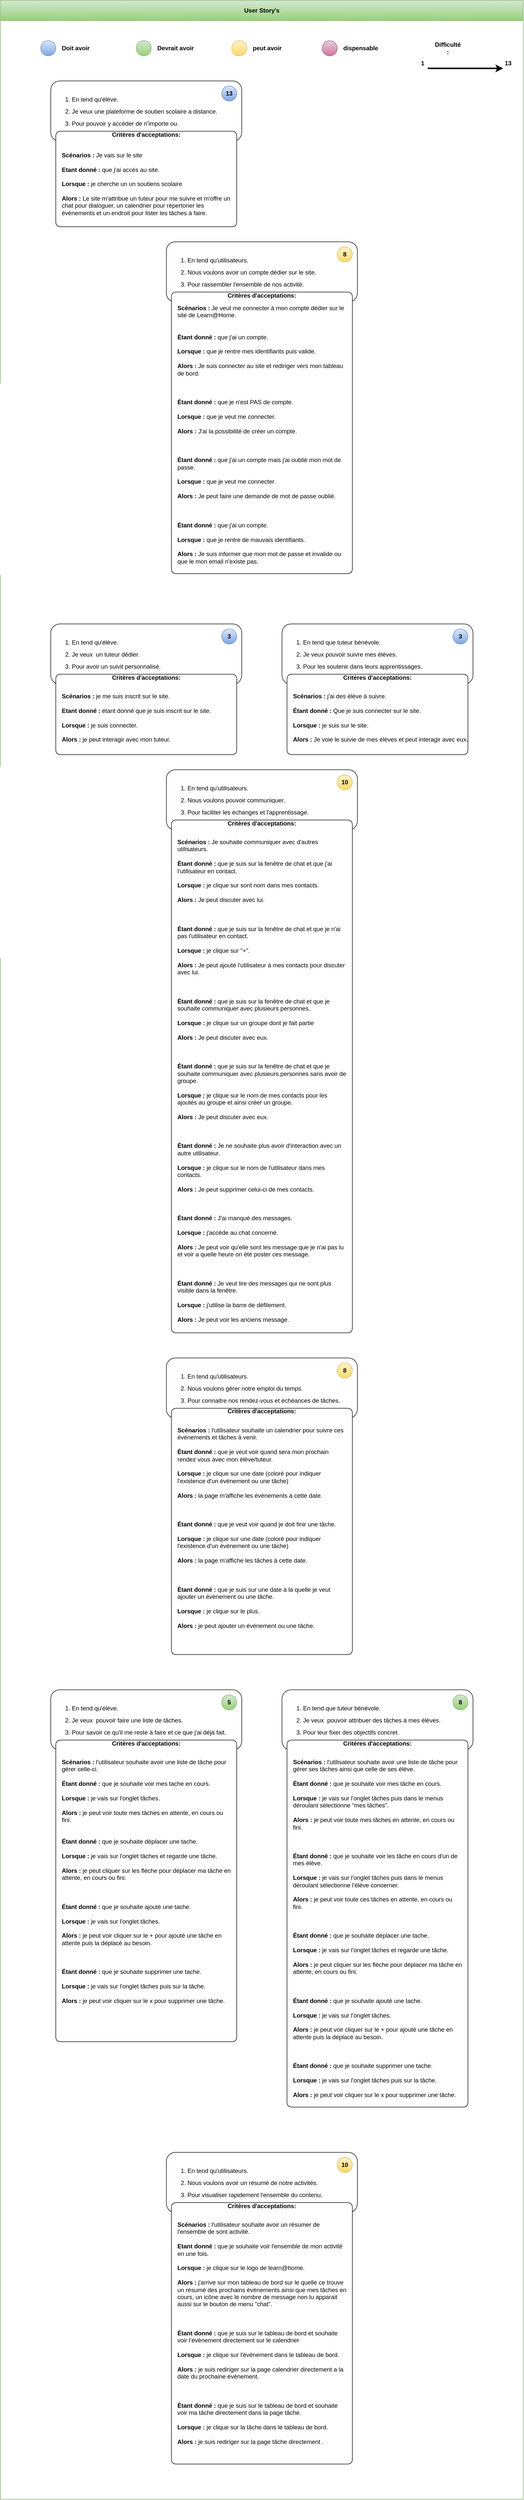 <mxfile version="21.6.2" type="github" pages="2">
  <diagram name="Page-1" id="sj1A13hGBqNmOc4zXh2_">
    <mxGraphModel dx="2653" dy="2059" grid="1" gridSize="10" guides="1" tooltips="1" connect="1" arrows="1" fold="1" page="1" pageScale="1" pageWidth="827" pageHeight="1169" math="0" shadow="0">
      <root>
        <mxCell id="0" />
        <mxCell id="1" parent="0" />
        <mxCell id="MKo6S_NpZ9i3rgRZni-A-3" value="User Story&#39;s" style="swimlane;whiteSpace=wrap;html=1;startSize=40;fillColor=#d5e8d4;gradientColor=#97d077;strokeColor=#82b366;" parent="1" vertex="1">
          <mxGeometry x="-360" y="-720" width="1040" height="4970" as="geometry">
            <mxRectangle x="-360" y="-720" width="110" height="40" as="alternateBounds" />
          </mxGeometry>
        </mxCell>
        <mxCell id="MKo6S_NpZ9i3rgRZni-A-15" value="" style="endArrow=classic;html=1;rounded=0;strokeWidth=3;" parent="MKo6S_NpZ9i3rgRZni-A-3" edge="1">
          <mxGeometry width="50" height="50" relative="1" as="geometry">
            <mxPoint x="850" y="135" as="sourcePoint" />
            <mxPoint x="1000" y="135" as="targetPoint" />
          </mxGeometry>
        </mxCell>
        <mxCell id="MKo6S_NpZ9i3rgRZni-A-16" value="&lt;b&gt;Difficulté :&lt;/b&gt;" style="text;html=1;strokeColor=none;fillColor=none;align=center;verticalAlign=middle;whiteSpace=wrap;rounded=0;" parent="MKo6S_NpZ9i3rgRZni-A-3" vertex="1">
          <mxGeometry x="860" y="80" width="60" height="30" as="geometry" />
        </mxCell>
        <mxCell id="MKo6S_NpZ9i3rgRZni-A-61" value="&lt;b&gt;1&lt;/b&gt;" style="text;html=1;strokeColor=none;fillColor=none;align=center;verticalAlign=middle;whiteSpace=wrap;rounded=0;" parent="MKo6S_NpZ9i3rgRZni-A-3" vertex="1">
          <mxGeometry x="810" y="110" width="60" height="30" as="geometry" />
        </mxCell>
        <mxCell id="MKo6S_NpZ9i3rgRZni-A-62" value="&lt;b&gt;13&lt;/b&gt;" style="text;html=1;strokeColor=none;fillColor=none;align=center;verticalAlign=middle;whiteSpace=wrap;rounded=0;" parent="MKo6S_NpZ9i3rgRZni-A-3" vertex="1">
          <mxGeometry x="980" y="110" width="60" height="30" as="geometry" />
        </mxCell>
        <mxCell id="MKo6S_NpZ9i3rgRZni-A-6" value="" style="group" parent="MKo6S_NpZ9i3rgRZni-A-3" vertex="1" connectable="0">
          <mxGeometry x="270" y="80" width="130" height="30" as="geometry" />
        </mxCell>
        <mxCell id="MKo6S_NpZ9i3rgRZni-A-7" value="" style="rounded=1;whiteSpace=wrap;html=1;absoluteArcSize=0;metaEdit=0;arcSize=50;fillColor=#d5e8d4;gradientColor=#97d077;strokeColor=#82b366;" parent="MKo6S_NpZ9i3rgRZni-A-6" vertex="1">
          <mxGeometry width="30" height="30" as="geometry" />
        </mxCell>
        <mxCell id="MKo6S_NpZ9i3rgRZni-A-8" value="Devrait avoir" style="text;html=1;strokeColor=none;fillColor=none;align=left;verticalAlign=middle;whiteSpace=wrap;rounded=0;fontStyle=1" parent="MKo6S_NpZ9i3rgRZni-A-6" vertex="1">
          <mxGeometry x="40" width="90" height="30" as="geometry" />
        </mxCell>
        <mxCell id="MKo6S_NpZ9i3rgRZni-A-9" value="" style="group" parent="MKo6S_NpZ9i3rgRZni-A-3" vertex="1" connectable="0">
          <mxGeometry x="460" y="80" width="130" height="30" as="geometry" />
        </mxCell>
        <mxCell id="MKo6S_NpZ9i3rgRZni-A-10" value="" style="rounded=1;whiteSpace=wrap;html=1;absoluteArcSize=0;metaEdit=0;arcSize=50;fillColor=#fff2cc;gradientColor=#ffd966;strokeColor=#d6b656;" parent="MKo6S_NpZ9i3rgRZni-A-9" vertex="1">
          <mxGeometry width="30" height="30" as="geometry" />
        </mxCell>
        <mxCell id="MKo6S_NpZ9i3rgRZni-A-11" value="peut avoir" style="text;html=1;strokeColor=none;fillColor=none;align=left;verticalAlign=middle;whiteSpace=wrap;rounded=0;fontStyle=1" parent="MKo6S_NpZ9i3rgRZni-A-9" vertex="1">
          <mxGeometry x="40" width="90" height="30" as="geometry" />
        </mxCell>
        <mxCell id="MKo6S_NpZ9i3rgRZni-A-12" value="" style="group" parent="MKo6S_NpZ9i3rgRZni-A-3" vertex="1" connectable="0">
          <mxGeometry x="640" y="80" width="130" height="30" as="geometry" />
        </mxCell>
        <mxCell id="MKo6S_NpZ9i3rgRZni-A-13" value="" style="rounded=1;whiteSpace=wrap;html=1;absoluteArcSize=0;metaEdit=0;arcSize=50;fillColor=#e6d0de;strokeColor=#996185;gradientColor=#d5739d;" parent="MKo6S_NpZ9i3rgRZni-A-12" vertex="1">
          <mxGeometry width="30" height="30" as="geometry" />
        </mxCell>
        <mxCell id="MKo6S_NpZ9i3rgRZni-A-14" value="dispensable" style="text;html=1;strokeColor=none;fillColor=none;align=left;verticalAlign=middle;whiteSpace=wrap;rounded=0;fontStyle=1" parent="MKo6S_NpZ9i3rgRZni-A-12" vertex="1">
          <mxGeometry x="40" width="90" height="30" as="geometry" />
        </mxCell>
        <mxCell id="MKo6S_NpZ9i3rgRZni-A-5" value="" style="group" parent="MKo6S_NpZ9i3rgRZni-A-3" vertex="1" connectable="0">
          <mxGeometry x="80" y="80" width="130" height="30" as="geometry" />
        </mxCell>
        <mxCell id="MKo6S_NpZ9i3rgRZni-A-1" value="" style="rounded=1;whiteSpace=wrap;html=1;absoluteArcSize=0;metaEdit=0;arcSize=50;fillColor=#dae8fc;gradientColor=#7ea6e0;strokeColor=#6c8ebf;editable=1;movable=1;resizable=1;rotatable=1;deletable=1;locked=0;connectable=1;noLabel=0;" parent="MKo6S_NpZ9i3rgRZni-A-5" vertex="1">
          <mxGeometry width="30" height="30" as="geometry" />
        </mxCell>
        <mxCell id="MKo6S_NpZ9i3rgRZni-A-4" value="Doit avoir" style="text;html=1;strokeColor=none;fillColor=none;align=left;verticalAlign=middle;whiteSpace=wrap;rounded=0;fontStyle=1" parent="MKo6S_NpZ9i3rgRZni-A-5" vertex="1">
          <mxGeometry x="40" width="90" height="30" as="geometry" />
        </mxCell>
        <mxCell id="OetnsAStxz32LthR_dCU-34" value="" style="group;fontStyle=0;" parent="MKo6S_NpZ9i3rgRZni-A-3" vertex="1" connectable="0">
          <mxGeometry x="100" y="160" width="440" height="390" as="geometry" />
        </mxCell>
        <mxCell id="OetnsAStxz32LthR_dCU-35" value="" style="rounded=1;whiteSpace=wrap;html=1;" parent="OetnsAStxz32LthR_dCU-34" vertex="1">
          <mxGeometry width="380" height="120" as="geometry" />
        </mxCell>
        <mxCell id="OetnsAStxz32LthR_dCU-36" value="&lt;ol style=&quot;line-height: 200%;&quot;&gt;&lt;li&gt;En tend qu&#39;élève.&lt;br&gt;&lt;/li&gt;&lt;li&gt;Je veux une plateforme de soutien scolaire a distance.&lt;br&gt;&lt;/li&gt;&lt;li&gt;Pour pouvoir y accéder de n&#39;importe ou.&lt;br&gt;&lt;/li&gt;&lt;/ol&gt;" style="text;strokeColor=none;fillColor=none;align=left;verticalAlign=middle;spacingLeft=0;spacingRight=4;overflow=hidden;rotatable=0;points=[[0,0.5],[1,0.5]];portConstraint=eastwest;whiteSpace=wrap;html=1;spacing=2;spacingTop=4;spacingBottom=4;imageAspect=1;" parent="OetnsAStxz32LthR_dCU-34" vertex="1">
          <mxGeometry width="380" height="120" as="geometry" />
        </mxCell>
        <mxCell id="MKo6S_NpZ9i3rgRZni-A-71" value="13" style="rounded=1;whiteSpace=wrap;html=1;absoluteArcSize=0;metaEdit=0;arcSize=50;fillColor=#dae8fc;gradientColor=#7ea6e0;strokeColor=#6c8ebf;editable=1;movable=1;resizable=1;rotatable=1;deletable=1;locked=0;connectable=1;noLabel=0;fontStyle=1" parent="OetnsAStxz32LthR_dCU-34" vertex="1">
          <mxGeometry x="340" y="10" width="30" height="30" as="geometry" />
        </mxCell>
        <mxCell id="hbFUXT8UACBMAcb7MSX3-1" value="Critères d&#39;acceptations: " style="swimlane;whiteSpace=wrap;html=1;rounded=1;arcSize=50;startSize=10;swimlaneLine=0;verticalAlign=middle;spacingTop=3;fillStyle=auto;labelBackgroundColor=none;moveCells=0;separatorColor=none;glass=0;shadow=0;swimlaneFillColor=#FFFFFF;absoluteArcSize=0;" parent="OetnsAStxz32LthR_dCU-34" vertex="1">
          <mxGeometry x="10" y="100" width="360" height="190" as="geometry">
            <mxRectangle x="10" y="100" width="360" height="20" as="alternateBounds" />
          </mxGeometry>
        </mxCell>
        <mxCell id="JxAMWlbWghc0Z2kch12Z-2" value="&lt;b&gt;Scénarios : &lt;/b&gt;Je vais sur le site&lt;br&gt;&lt;br&gt;&lt;b&gt;Etant donné :&lt;/b&gt; que j&#39;ai accès au site.&lt;br&gt;&lt;br&gt;&lt;b&gt;Lorsque : &lt;/b&gt;je cherche un un soutiens scolaire &lt;br&gt;&lt;br&gt;&lt;b&gt;Alors : &lt;/b&gt;Le site m&#39;attribue un tuteur pour me suivre et m&#39;offre un chat pour dialoguer, un calendrier pour répertorier les évènements et un endroit pour lister les tâches à faire." style="text;html=1;strokeColor=none;fillColor=none;align=left;verticalAlign=middle;whiteSpace=wrap;rounded=0;" parent="hbFUXT8UACBMAcb7MSX3-1" vertex="1">
          <mxGeometry x="10" y="30" width="340" height="150" as="geometry" />
        </mxCell>
        <mxCell id="OetnsAStxz32LthR_dCU-28" value="" style="group" parent="MKo6S_NpZ9i3rgRZni-A-3" vertex="1" connectable="0">
          <mxGeometry x="330" y="480" width="380" height="730" as="geometry" />
        </mxCell>
        <mxCell id="OetnsAStxz32LthR_dCU-29" value="" style="rounded=1;whiteSpace=wrap;html=1;" parent="OetnsAStxz32LthR_dCU-28" vertex="1">
          <mxGeometry width="380" height="119.905" as="geometry" />
        </mxCell>
        <mxCell id="OetnsAStxz32LthR_dCU-30" value="&lt;ol style=&quot;line-height: 200%;&quot;&gt;&lt;li&gt;En tend qu&#39;utilisateurs.&lt;/li&gt;&lt;li&gt;Nous voulons avoir un compte dédier sur le site.&lt;br&gt;&lt;/li&gt;&lt;li&gt;Pour rassembler l&#39;ensemble de nos activité.&lt;br&gt;&lt;/li&gt;&lt;/ol&gt;" style="text;strokeColor=none;fillColor=none;align=left;verticalAlign=middle;spacingLeft=0;spacingRight=4;overflow=hidden;rotatable=0;points=[[0,0.5],[1,0.5]];portConstraint=eastwest;whiteSpace=wrap;html=1;spacing=2;spacingTop=4;spacingBottom=4;imageAspect=1;" parent="OetnsAStxz32LthR_dCU-28" vertex="1">
          <mxGeometry width="380" height="119.905" as="geometry" />
        </mxCell>
        <mxCell id="MKo6S_NpZ9i3rgRZni-A-74" value="8" style="rounded=1;whiteSpace=wrap;html=1;absoluteArcSize=0;metaEdit=0;arcSize=50;fillColor=#fff2cc;gradientColor=#ffd966;strokeColor=#d6b656;fontStyle=1" parent="OetnsAStxz32LthR_dCU-28" vertex="1">
          <mxGeometry x="340" y="9.992" width="30" height="29.976" as="geometry" />
        </mxCell>
        <mxCell id="JxAMWlbWghc0Z2kch12Z-3" value="Critères d&#39;acceptations: " style="swimlane;whiteSpace=wrap;html=1;rounded=1;arcSize=50;startSize=10;swimlaneLine=0;verticalAlign=middle;spacingTop=4;fillStyle=auto;labelBackgroundColor=none;moveCells=0;separatorColor=none;glass=0;shadow=0;swimlaneFillColor=#FFFFFF;absoluteArcSize=0;" parent="OetnsAStxz32LthR_dCU-28" vertex="1">
          <mxGeometry x="10" y="99.92" width="360" height="560.08" as="geometry">
            <mxRectangle x="10" y="99.92" width="360" height="20.08" as="alternateBounds" />
          </mxGeometry>
        </mxCell>
        <mxCell id="JxAMWlbWghc0Z2kch12Z-4" value="&lt;b&gt;Scénarios : &lt;/b&gt;Je veut me connecter à mon compte dédier sur le site de Learn@Home.&lt;br&gt;&lt;div&gt;&lt;br&gt;&lt;/div&gt;&lt;div&gt;&lt;br&gt;&lt;/div&gt;&lt;b&gt;Étant donné :&lt;/b&gt; que j&#39;ai un compte.&lt;br&gt;&lt;br&gt;&lt;b&gt;Lorsque : &lt;/b&gt;que je rentre mes identifiants puis valide.&lt;br&gt;&lt;br&gt;&lt;div&gt;&lt;b&gt;Alors : &lt;/b&gt;Je suis connecter au site et rediriger vers mon tableau de bord.&lt;/div&gt;&lt;div&gt;&lt;br&gt;&lt;/div&gt;&lt;br&gt;&lt;div&gt;&lt;br&gt;&lt;b&gt;Étant donné :&lt;/b&gt; que je n&#39;est PAS de compte.&lt;br&gt;&lt;br&gt;&lt;b&gt;Lorsque : &lt;/b&gt;que je veut me connecter.&lt;br&gt;&lt;br&gt;&lt;b&gt;Alors : &lt;/b&gt;J&#39;ai la possibilité de créer un compte.&lt;br&gt;&lt;/div&gt;&lt;div&gt;&lt;br&gt;&lt;/div&gt;&lt;div&gt;&lt;br&gt;&lt;br&gt;&lt;b&gt;Étant donné :&lt;/b&gt; que j&#39;ai un compte mais j&#39;ai oublié mon mot de passe.&lt;br&gt;&lt;br&gt;&lt;b&gt;Lorsque : &lt;/b&gt;que je veut me connecter.&lt;br&gt;&lt;br&gt;&lt;b&gt;Alors : &lt;/b&gt;Je peut faire une demande de mot de passe oublié.&lt;br&gt;&lt;br&gt;&lt;br&gt;&lt;br&gt;&lt;b&gt;Étant donné :&lt;/b&gt; que j&#39;ai un compte.&lt;br&gt;&lt;br&gt;&lt;b&gt;Lorsque : &lt;/b&gt;que je rentre de mauvais identifiants.&lt;br&gt;&lt;br&gt;&lt;b&gt;Alors : &lt;/b&gt;Je suis informer que mon mot de passe et invalide ou que le mon email n&#39;existe pas.&lt;/div&gt;" style="text;html=1;strokeColor=none;fillColor=none;align=left;verticalAlign=top;whiteSpace=wrap;rounded=0;" parent="JxAMWlbWghc0Z2kch12Z-3" vertex="1">
          <mxGeometry x="10" y="17.986" width="340" height="261.794" as="geometry" />
        </mxCell>
        <mxCell id="OetnsAStxz32LthR_dCU-47" value="" style="rounded=1;whiteSpace=wrap;html=1;" parent="MKo6S_NpZ9i3rgRZni-A-3" vertex="1">
          <mxGeometry x="330" y="4280" width="380" height="120" as="geometry" />
        </mxCell>
        <mxCell id="OetnsAStxz32LthR_dCU-48" value="&lt;ol style=&quot;line-height: 200%;&quot;&gt;&lt;li&gt;En tend qu&#39;utilisateurs.&lt;br&gt;&lt;/li&gt;&lt;li&gt;Nous voulons avoir un résumé de notre activités. &lt;br&gt;&lt;/li&gt;&lt;li&gt;Pour visualiser rapidement l&#39;ensemble du contenu.&lt;br&gt;&lt;/li&gt;&lt;/ol&gt;" style="text;strokeColor=none;fillColor=none;align=left;verticalAlign=middle;spacingLeft=0;spacingRight=4;overflow=hidden;rotatable=0;points=[[0,0.5],[1,0.5]];portConstraint=eastwest;whiteSpace=wrap;html=1;spacing=2;spacingTop=4;spacingBottom=4;imageAspect=1;" parent="MKo6S_NpZ9i3rgRZni-A-3" vertex="1">
          <mxGeometry x="330" y="4280" width="380" height="120" as="geometry" />
        </mxCell>
        <mxCell id="MKo6S_NpZ9i3rgRZni-A-69" value="10" style="rounded=1;whiteSpace=wrap;html=1;absoluteArcSize=0;metaEdit=0;arcSize=50;fillColor=#fff2cc;gradientColor=#ffd966;strokeColor=#d6b656;fontStyle=1" parent="MKo6S_NpZ9i3rgRZni-A-3" vertex="1">
          <mxGeometry x="670" y="4290" width="30" height="30" as="geometry" />
        </mxCell>
        <mxCell id="JxAMWlbWghc0Z2kch12Z-17" value="Critères d&#39;acceptations: " style="swimlane;whiteSpace=wrap;html=1;rounded=1;arcSize=50;startSize=10;swimlaneLine=0;verticalAlign=middle;spacingTop=3;fillStyle=auto;labelBackgroundColor=none;moveCells=0;separatorColor=none;glass=0;shadow=0;swimlaneFillColor=#FFFFFF;absoluteArcSize=0;" parent="MKo6S_NpZ9i3rgRZni-A-3" vertex="1">
          <mxGeometry x="340" y="4380" width="360" height="520" as="geometry">
            <mxRectangle x="340" y="4380" width="360" height="20" as="alternateBounds" />
          </mxGeometry>
        </mxCell>
        <mxCell id="JxAMWlbWghc0Z2kch12Z-18" value="&lt;b&gt;Scénarios : &lt;/b&gt;l&#39;utilisateur souhaite avoir un résumer de l&#39;ensemble de sont activité.&lt;br&gt;&lt;br&gt;&lt;b&gt;Etant donné :&lt;/b&gt; que je souhaite voir l&#39;ensemble de mon activité en une fois.&lt;br&gt;&lt;br&gt;&lt;b&gt;Lorsque : &lt;/b&gt;je clique sur le logo de learn@home.&lt;br&gt;&lt;br&gt;&lt;div&gt;&lt;b&gt;Alors : &lt;/b&gt;j&#39;arrive sur mon tableau de bord sur le quelle ce trouve un résumé des prochains évènements ainsi que mes tâches en cours, un icône avec le nombre de message non lu apparait aussi sur le bouton de menu &quot;chat&quot;.&lt;/div&gt;&lt;div&gt;&lt;br&gt;&lt;/div&gt;&lt;div&gt;&lt;br&gt;&lt;/div&gt;&lt;div&gt;&lt;br&gt;&lt;/div&gt;&lt;div&gt;&lt;b&gt;Étant donné :&lt;/b&gt; que je suis sur le tableau de bord et souhaite voir l’évènement directement sur le calendrier&lt;br&gt;&lt;br&gt;&lt;b&gt;Lorsque : &lt;/b&gt;je clique sur l&#39;évènement dans le tableau de bord.&lt;br&gt;&lt;br&gt;&lt;div&gt;&lt;b&gt;Alors : &lt;/b&gt;je suis rediriger sur la page calendrier directement a la date du prochaine évènement.&lt;br&gt;&lt;/div&gt;&lt;div&gt;&lt;br&gt;&lt;br&gt;&lt;/div&gt;&lt;/div&gt;&lt;div&gt;&lt;div&gt;&lt;br&gt;&lt;/div&gt;&lt;b&gt;Étant donné :&lt;/b&gt; que je suis sur le tableau de bord et souhaite voir ma tâche directement dans la page tâche.&lt;br&gt;&lt;br&gt;&lt;b&gt;Lorsque : &lt;/b&gt;je clique sur la tâche dans le tableau de bord.&lt;br&gt;&lt;br&gt;&lt;b&gt;Alors : &lt;/b&gt;je suis rediriger sur la page tâche directement .&lt;/div&gt;" style="text;html=1;strokeColor=none;fillColor=none;align=left;verticalAlign=top;whiteSpace=wrap;rounded=0;" parent="JxAMWlbWghc0Z2kch12Z-17" vertex="1">
          <mxGeometry x="10" y="30" width="340" height="480" as="geometry" />
        </mxCell>
        <mxCell id="glmxG8PI0PAgrx1D5rJq-1" style="edgeStyle=orthogonalEdgeStyle;rounded=0;orthogonalLoop=1;jettySize=auto;html=1;exitX=0.5;exitY=1;exitDx=0;exitDy=0;" parent="JxAMWlbWghc0Z2kch12Z-17" source="JxAMWlbWghc0Z2kch12Z-18" target="JxAMWlbWghc0Z2kch12Z-18" edge="1">
          <mxGeometry relative="1" as="geometry" />
        </mxCell>
        <mxCell id="OetnsAStxz32LthR_dCU-49" value="" style="group" parent="MKo6S_NpZ9i3rgRZni-A-3" vertex="1" connectable="0">
          <mxGeometry x="330" y="1530" width="380" height="1120" as="geometry" />
        </mxCell>
        <mxCell id="OetnsAStxz32LthR_dCU-26" value="" style="rounded=1;whiteSpace=wrap;html=1;" parent="OetnsAStxz32LthR_dCU-49" vertex="1">
          <mxGeometry width="380" height="120.0" as="geometry" />
        </mxCell>
        <mxCell id="OetnsAStxz32LthR_dCU-27" value="&lt;ol style=&quot;line-height: 200%;&quot;&gt;&lt;li&gt;En tend qu&#39;utilisateurs.&lt;/li&gt;&lt;li&gt;Nous voulons pouvoir communiquer.&lt;br&gt;&lt;/li&gt;&lt;li&gt;Pour faciliter les échanges et l&#39;apprentissage.&lt;br&gt;&lt;/li&gt;&lt;/ol&gt;" style="text;strokeColor=none;fillColor=none;align=left;verticalAlign=middle;spacingLeft=0;spacingRight=4;overflow=hidden;rotatable=0;points=[[0,0.5],[1,0.5]];portConstraint=eastwest;whiteSpace=wrap;html=1;spacing=2;spacingTop=0;spacingBottom=0;imageAspect=1;" parent="OetnsAStxz32LthR_dCU-49" vertex="1">
          <mxGeometry width="380" height="120.0" as="geometry" />
        </mxCell>
        <mxCell id="MKo6S_NpZ9i3rgRZni-A-79" value="10" style="rounded=1;whiteSpace=wrap;html=1;absoluteArcSize=0;metaEdit=0;arcSize=50;fillColor=#fff2cc;gradientColor=#ffd966;strokeColor=#d6b656;fontStyle=1" parent="OetnsAStxz32LthR_dCU-49" vertex="1">
          <mxGeometry x="340" y="10" width="30" height="30" as="geometry" />
        </mxCell>
        <mxCell id="JxAMWlbWghc0Z2kch12Z-9" value="Critères d&#39;acceptations: " style="swimlane;whiteSpace=wrap;html=1;rounded=1;arcSize=50;startSize=10;swimlaneLine=0;verticalAlign=middle;spacingTop=3;fillStyle=auto;labelBackgroundColor=none;moveCells=0;separatorColor=none;glass=0;shadow=0;swimlaneFillColor=#FFFFFF;absoluteArcSize=0;" parent="OetnsAStxz32LthR_dCU-49" vertex="1">
          <mxGeometry x="10" y="100" width="360" height="1020" as="geometry">
            <mxRectangle x="10" y="100" width="360" height="20" as="alternateBounds" />
          </mxGeometry>
        </mxCell>
        <mxCell id="JxAMWlbWghc0Z2kch12Z-10" value="&lt;b&gt;Scénarios : &lt;/b&gt;Je souhaite communiquer avec d&#39;autres utilisateurs.&lt;br&gt;&lt;br&gt;&lt;b&gt;Étant donné :&lt;/b&gt; que je suis sur la fenêtre de chat et que j&#39;ai l&#39;utilisateur en contact.&lt;br&gt;&lt;br&gt;&lt;b&gt;Lorsque : &lt;/b&gt;je clique sur sont nom dans mes contacts.&lt;br&gt;&lt;br&gt;&lt;div&gt;&lt;b&gt;Alors : &lt;/b&gt;Je peut discuter avec lui.&lt;/div&gt;&lt;div&gt;&lt;br&gt;&lt;/div&gt;&lt;div&gt;&lt;br&gt;&lt;/div&gt;&lt;div&gt;&lt;br&gt;&lt;/div&gt;&lt;div&gt;&lt;b&gt;Étant donné :&lt;/b&gt; que je suis sur la fenêtre de chat et que je n&#39;ai pas l&#39;utilisateur en contact.&lt;br&gt;&lt;br&gt;&lt;b&gt;Lorsque : &lt;/b&gt;je clique sur &quot;+&quot;.&lt;br&gt;&lt;br&gt;&lt;div&gt;&lt;b&gt;Alors : &lt;/b&gt;Je peut ajouté l&#39;utilisateur à mes contacts pour discuter avec lui.&lt;br&gt;&lt;/div&gt;&lt;div&gt;&lt;br&gt;&lt;/div&gt;&lt;div&gt;&lt;br&gt;&lt;br&gt;&lt;b&gt;Étant donné :&lt;/b&gt; que je suis sur la fenêtre de chat et que je souhaite communiquer avec plusieurs personnes.&lt;br&gt;&lt;br&gt;&lt;b&gt;Lorsque : &lt;/b&gt;je clique sur un groupe dont je fait partie&lt;br&gt;&lt;br&gt;&lt;div&gt;&lt;b&gt;Alors : &lt;/b&gt;Je peut discuter avec eux.&lt;/div&gt;&lt;div&gt;&lt;br&gt;&lt;/div&gt;&lt;div&gt;&lt;br&gt;&lt;/div&gt;&lt;div&gt;&lt;br&gt;&lt;/div&gt;&lt;div&gt;&lt;b&gt;Étant donné :&lt;/b&gt; que je suis sur la fenêtre de chat et que je souhaite communiquer avec plusieurs personnes sans avoir de groupe.&lt;br&gt;&lt;br&gt;&lt;b&gt;Lorsque : &lt;/b&gt;je clique sur le nom de mes contacts pour les ajoutés au groupe et ainsi créer un groupe.&lt;br&gt;&lt;br&gt;&lt;div&gt;&lt;b&gt;Alors : &lt;/b&gt;Je peut discuter avec eux.&lt;/div&gt;&lt;div&gt;&lt;br&gt;&lt;/div&gt;&lt;div&gt;&lt;br&gt;&lt;/div&gt;&lt;div&gt;&lt;br&gt;&lt;/div&gt;&lt;div&gt;&lt;div&gt;&lt;b&gt;Étant donné :&lt;/b&gt; Je ne souhaite plus avoir d&#39;interaction avec un autre utilisateur.&lt;br&gt;&lt;br&gt;&lt;b&gt;Lorsque : &lt;/b&gt;je clique sur le nom de l&#39;utilisateur dans mes contacts.&lt;/div&gt;&lt;div&gt;&lt;br&gt;&lt;div&gt;&lt;b&gt;Alors : &lt;/b&gt;Je peut supprimer celui-ci de mes contacts.&lt;/div&gt;&lt;div&gt;&lt;br&gt;&lt;/div&gt;&lt;div&gt;&lt;br&gt;&lt;/div&gt;&lt;div&gt;&lt;br&gt;&lt;/div&gt;&lt;div&gt;&lt;div&gt;&lt;b&gt;Étant donné :&lt;/b&gt; J&#39;ai manqué des messages.&lt;br&gt;&lt;br&gt;&lt;b&gt;Lorsque : &lt;/b&gt;j&#39;accède au chat concerné.&lt;br&gt;&lt;/div&gt;&lt;br&gt;&lt;b&gt;Alors : &lt;/b&gt;Je peut voir qu&#39;elle sont les message que je n&#39;ai pas lu et voir a quelle heure on été poster ces message.&lt;/div&gt;&lt;div&gt;&lt;br&gt;&lt;/div&gt;&lt;div&gt;&lt;br&gt;&lt;/div&gt;&lt;div&gt;&lt;br&gt;&lt;/div&gt;&lt;div&gt;&lt;div&gt;&lt;b&gt;Étant donné :&lt;/b&gt; Je veut lire des messages qui ne sont plus visible dans la fenêtre.&lt;br&gt;&lt;br&gt;&lt;b&gt;Lorsque : &lt;/b&gt;j&#39;utilise la barre de défilement.&lt;br&gt;&lt;/div&gt;&lt;br&gt;&lt;b&gt;Alors : &lt;/b&gt;Je peut voir les anciens message.&lt;/div&gt;&lt;/div&gt;&lt;/div&gt;&lt;/div&gt;&lt;/div&gt;&lt;/div&gt;&lt;div&gt;&lt;br&gt;&lt;/div&gt;" style="text;html=1;strokeColor=none;fillColor=none;align=left;verticalAlign=top;whiteSpace=wrap;rounded=0;" parent="JxAMWlbWghc0Z2kch12Z-9" vertex="1">
          <mxGeometry x="10" y="30" width="340" height="990" as="geometry" />
        </mxCell>
        <mxCell id="OetnsAStxz32LthR_dCU-32" value="" style="rounded=1;whiteSpace=wrap;html=1;" parent="MKo6S_NpZ9i3rgRZni-A-3" vertex="1">
          <mxGeometry x="100" y="1240" width="380" height="120" as="geometry" />
        </mxCell>
        <mxCell id="OetnsAStxz32LthR_dCU-33" value="&lt;ol style=&quot;line-height: 200%;&quot;&gt;&lt;li&gt;En tend qu&#39;élève.&lt;/li&gt;&lt;li&gt;Je veux&amp;nbsp; un tuteur dédier.&lt;br&gt;&lt;/li&gt;&lt;li&gt;Pour avoir un suivit personnalisé.&lt;br&gt;&lt;/li&gt;&lt;/ol&gt;" style="text;strokeColor=none;fillColor=none;align=left;verticalAlign=middle;spacingLeft=0;spacingRight=4;overflow=hidden;rotatable=0;points=[[0,0.5],[1,0.5]];portConstraint=eastwest;whiteSpace=wrap;html=1;spacing=2;spacingTop=4;spacingBottom=4;imageAspect=1;" parent="MKo6S_NpZ9i3rgRZni-A-3" vertex="1">
          <mxGeometry x="100" y="1240" width="380" height="120" as="geometry" />
        </mxCell>
        <mxCell id="MKo6S_NpZ9i3rgRZni-A-72" value="3" style="rounded=1;whiteSpace=wrap;html=1;absoluteArcSize=0;metaEdit=0;arcSize=50;fillColor=#dae8fc;gradientColor=#7ea6e0;strokeColor=#6c8ebf;editable=1;movable=1;resizable=1;rotatable=1;deletable=1;locked=0;connectable=1;noLabel=0;fontStyle=1" parent="MKo6S_NpZ9i3rgRZni-A-3" vertex="1">
          <mxGeometry x="440" y="1250" width="30" height="30" as="geometry" />
        </mxCell>
        <mxCell id="JxAMWlbWghc0Z2kch12Z-5" value="Critères d&#39;acceptations: " style="swimlane;whiteSpace=wrap;html=1;rounded=1;arcSize=50;startSize=10;swimlaneLine=0;verticalAlign=middle;spacingTop=3;fillStyle=auto;labelBackgroundColor=none;moveCells=0;separatorColor=none;glass=0;shadow=0;swimlaneFillColor=#FFFFFF;absoluteArcSize=0;" parent="MKo6S_NpZ9i3rgRZni-A-3" vertex="1">
          <mxGeometry x="110" y="1340" width="360" height="160" as="geometry">
            <mxRectangle x="110" y="1140" width="360" height="20" as="alternateBounds" />
          </mxGeometry>
        </mxCell>
        <mxCell id="JxAMWlbWghc0Z2kch12Z-6" value="&lt;b&gt;Scénarios : &lt;/b&gt;je me suis inscrit sur le site.&lt;br&gt;&lt;br&gt;&lt;b&gt;Etant donné :&lt;/b&gt; étant donné que je suis inscrit sur le site.&lt;br&gt;&lt;br&gt;&lt;b&gt;Lorsque : &lt;/b&gt;je suis connecter.&lt;br&gt;&lt;br&gt;&lt;b&gt;Alors : &lt;/b&gt;je peut interagir avec mon tuteur." style="text;html=1;strokeColor=none;fillColor=none;align=left;verticalAlign=top;whiteSpace=wrap;rounded=0;" parent="JxAMWlbWghc0Z2kch12Z-5" vertex="1">
          <mxGeometry x="10" y="30" width="340" height="250" as="geometry" />
        </mxCell>
        <mxCell id="OetnsAStxz32LthR_dCU-38" value="" style="rounded=1;whiteSpace=wrap;html=1;" parent="MKo6S_NpZ9i3rgRZni-A-3" vertex="1">
          <mxGeometry x="560" y="1240" width="380" height="120" as="geometry" />
        </mxCell>
        <mxCell id="OetnsAStxz32LthR_dCU-39" value="&lt;ol style=&quot;line-height: 200%;&quot;&gt;&lt;li&gt;En tend que tuteur bénévole.&lt;br&gt;&lt;/li&gt;&lt;li&gt;Je veux pouvoir suivre mes élèves.&lt;br&gt;&lt;/li&gt;&lt;li&gt;Pour les soutenir dans leurs apprentissages.&lt;br&gt;&lt;/li&gt;&lt;/ol&gt;" style="text;strokeColor=none;fillColor=none;align=left;verticalAlign=middle;spacingLeft=0;spacingRight=4;overflow=hidden;rotatable=0;points=[[0,0.5],[1,0.5]];portConstraint=eastwest;whiteSpace=wrap;html=1;spacing=2;spacingTop=4;spacingBottom=4;imageAspect=1;" parent="MKo6S_NpZ9i3rgRZni-A-3" vertex="1">
          <mxGeometry x="560" y="1240" width="380" height="120" as="geometry" />
        </mxCell>
        <mxCell id="MKo6S_NpZ9i3rgRZni-A-73" value="3" style="rounded=1;whiteSpace=wrap;html=1;absoluteArcSize=0;metaEdit=0;arcSize=50;fillColor=#dae8fc;gradientColor=#7ea6e0;strokeColor=#6c8ebf;editable=1;movable=1;resizable=1;rotatable=1;deletable=1;locked=0;connectable=1;noLabel=0;fontStyle=1" parent="MKo6S_NpZ9i3rgRZni-A-3" vertex="1">
          <mxGeometry x="900" y="1250" width="30" height="30" as="geometry" />
        </mxCell>
        <mxCell id="JxAMWlbWghc0Z2kch12Z-7" value="Critères d&#39;acceptations: " style="swimlane;whiteSpace=wrap;html=1;rounded=1;arcSize=50;startSize=10;swimlaneLine=0;verticalAlign=middle;spacingTop=3;fillStyle=auto;labelBackgroundColor=none;moveCells=0;separatorColor=none;glass=0;shadow=0;swimlaneFillColor=#FFFFFF;absoluteArcSize=0;gradientColor=none;" parent="MKo6S_NpZ9i3rgRZni-A-3" vertex="1">
          <mxGeometry x="570" y="1340" width="360" height="160" as="geometry">
            <mxRectangle x="570" y="1140" width="360" height="20" as="alternateBounds" />
          </mxGeometry>
        </mxCell>
        <mxCell id="JxAMWlbWghc0Z2kch12Z-8" value="&lt;b&gt;Scénarios : &lt;/b&gt;j&#39;ai des élève à suivre.&lt;br&gt;&lt;br&gt;&lt;b&gt;Étant donné :&lt;/b&gt; Que je suis connecter sur le site.&lt;br&gt;&lt;br&gt;&lt;b&gt;Lorsque : &lt;/b&gt;je suis sur le site.&lt;br&gt;&lt;br&gt;&lt;b&gt;Alors : &lt;/b&gt;Je voie le suivie de mes élèves et peut interagir avec eux." style="text;html=1;strokeColor=none;fillColor=none;align=left;verticalAlign=top;whiteSpace=wrap;rounded=0;" parent="JxAMWlbWghc0Z2kch12Z-7" vertex="1">
          <mxGeometry x="10" y="30" width="370" height="110" as="geometry" />
        </mxCell>
        <mxCell id="OetnsAStxz32LthR_dCU-12" value="" style="rounded=1;whiteSpace=wrap;html=1;container=0;" parent="MKo6S_NpZ9i3rgRZni-A-3" vertex="1">
          <mxGeometry x="100" y="3360" width="380" height="120" as="geometry" />
        </mxCell>
        <mxCell id="OetnsAStxz32LthR_dCU-23" value="&lt;ol style=&quot;line-height: 200%;&quot;&gt;&lt;li&gt;En tend qu&#39;élève.&lt;br&gt;&lt;/li&gt;&lt;li&gt;Je veux&amp;nbsp; pouvoir faire une liste de tâches.&lt;br&gt;&lt;/li&gt;&lt;li&gt;Pour savoir ce qu&#39;il me reste à faire et ce que j&#39;ai déjà fait.&lt;br&gt;&lt;/li&gt;&lt;/ol&gt;" style="text;strokeColor=none;fillColor=none;align=left;verticalAlign=middle;spacingLeft=0;spacingRight=4;overflow=hidden;rotatable=0;points=[[0,0.5],[1,0.5]];portConstraint=eastwest;whiteSpace=wrap;html=1;spacing=2;spacingTop=4;spacingBottom=4;imageAspect=1;" parent="MKo6S_NpZ9i3rgRZni-A-3" vertex="1">
          <mxGeometry x="100" y="3360" width="380" height="120" as="geometry" />
        </mxCell>
        <mxCell id="MKo6S_NpZ9i3rgRZni-A-76" value="5" style="rounded=1;whiteSpace=wrap;html=1;absoluteArcSize=0;metaEdit=0;arcSize=50;fillColor=#d5e8d4;gradientColor=#97d077;strokeColor=#82b366;fontStyle=1" parent="MKo6S_NpZ9i3rgRZni-A-3" vertex="1">
          <mxGeometry x="440" y="3370" width="30" height="30" as="geometry" />
        </mxCell>
        <mxCell id="JxAMWlbWghc0Z2kch12Z-13" value="Critères d&#39;acceptations: " style="swimlane;whiteSpace=wrap;html=1;rounded=1;arcSize=50;startSize=10;swimlaneLine=0;verticalAlign=middle;spacingTop=3;fillStyle=auto;labelBackgroundColor=none;moveCells=0;separatorColor=none;glass=0;shadow=0;swimlaneFillColor=#FFFFFF;absoluteArcSize=0;" parent="MKo6S_NpZ9i3rgRZni-A-3" vertex="1">
          <mxGeometry x="110" y="3460" width="360" height="600" as="geometry">
            <mxRectangle x="110" y="3400" width="360" height="20" as="alternateBounds" />
          </mxGeometry>
        </mxCell>
        <mxCell id="JxAMWlbWghc0Z2kch12Z-14" value="&lt;b&gt;Scénarios : &lt;/b&gt;l&#39;utilisateur souhaite avoir une liste de tâche pour gérer celle-ci.&lt;br&gt;&lt;br&gt;&lt;b&gt;Étant donné :&lt;/b&gt; que je souhaite voir mes tache en cours.&lt;br&gt;&lt;br&gt;&lt;b&gt;Lorsque : &lt;/b&gt;je vais sur l&#39;onglet tâches.&lt;br&gt;&lt;br&gt;&lt;div&gt;&lt;b&gt;Alors : &lt;/b&gt;je peut voir toute mes tâches en attente, en cours ou fini.&lt;/div&gt;&lt;div&gt;&lt;br&gt;&lt;/div&gt;&lt;div&gt;&lt;br&gt;&lt;/div&gt;&lt;div&gt;&lt;b&gt;Étant donné :&lt;/b&gt; que je souhaite déplacer une tache.&lt;br&gt;&lt;br&gt;&lt;b&gt;Lorsque : &lt;/b&gt;je vais sur l&#39;onglet tâches et regarde une tâche.&lt;br&gt;&lt;br&gt;&lt;b&gt;Alors : &lt;/b&gt;je peut cliquer sur les flèche pour déplacer ma tâche en attente, en cours ou fini.&lt;/div&gt;&lt;div&gt;&lt;br&gt;&lt;/div&gt;&lt;div&gt;&lt;br&gt;&lt;/div&gt;&lt;div&gt;&lt;div&gt;&lt;br&gt;&lt;/div&gt;&lt;div&gt;&lt;b&gt;Étant donné :&lt;/b&gt; que je souhaite ajouté une tache.&lt;br&gt;&lt;br&gt;&lt;b&gt;Lorsque : &lt;/b&gt;je vais sur l&#39;onglet tâches.&lt;br&gt;&lt;br&gt;&lt;b&gt;Alors : &lt;/b&gt;je peut voir cliquer sur le + pour ajouté une tâche en attente puis la déplacé au besoin.&lt;/div&gt;&lt;div&gt;&lt;br&gt;&lt;/div&gt;&lt;div&gt;&lt;br&gt;&lt;/div&gt;&lt;div&gt;&lt;br&gt;&lt;/div&gt;&lt;div&gt;&lt;div&gt;&lt;b&gt;Étant donné :&lt;/b&gt; que je souhaite supprimer une tache.&lt;br&gt;&lt;br&gt;&lt;b&gt;Lorsque : &lt;/b&gt;je vais sur l&#39;onglet tâches puis sur la tâche.&lt;br&gt;&lt;br&gt;&lt;b&gt;Alors : &lt;/b&gt;je peut voir cliquer sur le x pour supprimer une tâche.&lt;br&gt;&lt;/div&gt;&lt;div&gt;&lt;br&gt;&lt;/div&gt;&lt;div&gt;&lt;br&gt;&lt;br&gt;&lt;/div&gt;&lt;/div&gt;&lt;div&gt;&lt;br&gt;&lt;/div&gt;&lt;/div&gt;" style="text;html=1;strokeColor=none;fillColor=none;align=left;verticalAlign=top;whiteSpace=wrap;rounded=0;" parent="JxAMWlbWghc0Z2kch12Z-13" vertex="1">
          <mxGeometry x="10" y="30" width="340" height="530" as="geometry" />
        </mxCell>
        <mxCell id="OetnsAStxz32LthR_dCU-41" value="" style="rounded=1;whiteSpace=wrap;html=1;" parent="MKo6S_NpZ9i3rgRZni-A-3" vertex="1">
          <mxGeometry x="560" y="3360" width="380" height="120" as="geometry" />
        </mxCell>
        <mxCell id="OetnsAStxz32LthR_dCU-42" value="&lt;ol style=&quot;line-height: 200%;&quot;&gt;&lt;li&gt;En tend que tuteur bénévole.&lt;br&gt;&lt;/li&gt;&lt;li&gt;Je veux&amp;nbsp; pouvoir attribuer des tâches à mes élèves.&lt;br&gt;&lt;/li&gt;&lt;li&gt;Pour leur fixer des objectifs concret.&lt;br&gt;&lt;/li&gt;&lt;/ol&gt;" style="text;strokeColor=none;fillColor=none;align=left;verticalAlign=middle;spacingLeft=0;spacingRight=4;overflow=hidden;rotatable=0;points=[[0,0.5],[1,0.5]];portConstraint=eastwest;whiteSpace=wrap;html=1;spacing=2;spacingTop=4;spacingBottom=4;imageAspect=1;" parent="MKo6S_NpZ9i3rgRZni-A-3" vertex="1">
          <mxGeometry x="560" y="3360" width="380" height="120" as="geometry" />
        </mxCell>
        <mxCell id="MKo6S_NpZ9i3rgRZni-A-77" value="8" style="rounded=1;whiteSpace=wrap;html=1;absoluteArcSize=0;metaEdit=0;arcSize=50;fillColor=#d5e8d4;gradientColor=#97d077;strokeColor=#82b366;fontStyle=1" parent="MKo6S_NpZ9i3rgRZni-A-3" vertex="1">
          <mxGeometry x="900" y="3370" width="30" height="30" as="geometry" />
        </mxCell>
        <mxCell id="JxAMWlbWghc0Z2kch12Z-15" value="Critères d&#39;acceptations: " style="swimlane;whiteSpace=wrap;html=1;rounded=1;arcSize=50;startSize=10;swimlaneLine=0;verticalAlign=middle;spacingTop=3;fillStyle=auto;labelBackgroundColor=none;moveCells=0;separatorColor=none;glass=0;shadow=0;swimlaneFillColor=#FFFFFF;absoluteArcSize=0;" parent="MKo6S_NpZ9i3rgRZni-A-3" vertex="1">
          <mxGeometry x="570" y="3460" width="360" height="730" as="geometry">
            <mxRectangle x="570" y="3400" width="360" height="20" as="alternateBounds" />
          </mxGeometry>
        </mxCell>
        <mxCell id="JxAMWlbWghc0Z2kch12Z-16" value="&lt;b&gt;Scénarios : &lt;/b&gt;l&#39;utilisateur souhaite avoir une liste de tâche pour gérer ses tâches ainsi que celle de ses élève.&lt;br&gt;&lt;br&gt;&lt;b&gt;Étant donné :&lt;/b&gt; que je souhaite voir mes tâche en cours.&lt;br&gt;&lt;br&gt;&lt;b&gt;Lorsque : &lt;/b&gt;je vais sur l&#39;onglet tâches puis dans le menus déroulant sélectionne &quot;mes tâches&quot;.&lt;br&gt;&lt;br&gt;&lt;div&gt;&lt;b&gt;Alors : &lt;/b&gt;je peut voir toute mes tâches en attente, en cours ou fini.&lt;/div&gt;&lt;div&gt;&lt;br&gt;&lt;/div&gt;&lt;div&gt;&lt;br&gt;&lt;/div&gt;&lt;div&gt;&lt;br&gt;&lt;/div&gt;&lt;div&gt;&lt;b&gt;Étant donné :&lt;/b&gt; que je souhaite voir les tâche en cours d&#39;un de mes élève.&lt;br&gt;&lt;br&gt;&lt;b&gt;Lorsque : &lt;/b&gt;je vais sur l&#39;onglet tâches puis dans le menus déroulant sélectionne l&#39;élève concerner.&lt;br&gt;&lt;br&gt;&lt;div&gt;&lt;b&gt;Alors : &lt;/b&gt;je peut voir toute ces tâches en attente, en cours ou fini.&lt;/div&gt;&lt;div&gt;&lt;br&gt;&lt;/div&gt;&lt;/div&gt;&lt;div&gt;&lt;br&gt;&lt;/div&gt;&lt;div&gt;&lt;br&gt;&lt;/div&gt;&lt;div&gt;&lt;b&gt;Étant donné :&lt;/b&gt; que je souhaite déplacer une tache.&lt;br&gt;&lt;br&gt;&lt;b&gt;Lorsque : &lt;/b&gt;je vais sur l&#39;onglet tâches et regarde une tâche.&lt;br&gt;&lt;br&gt;&lt;b&gt;Alors : &lt;/b&gt;je peut cliquer sur les flèche pour déplacer ma tâche en attente, en cours ou fini.&lt;/div&gt;&lt;div&gt;&lt;br&gt;&lt;/div&gt;&lt;div&gt;&lt;br&gt;&lt;/div&gt;&lt;div&gt;&lt;div&gt;&lt;br&gt;&lt;/div&gt;&lt;div&gt;&lt;b&gt;Étant donné :&lt;/b&gt; que je souhaite ajouté une tache.&lt;br&gt;&lt;br&gt;&lt;b&gt;Lorsque : &lt;/b&gt;je vais sur l&#39;onglet tâches.&lt;br&gt;&lt;br&gt;&lt;b&gt;Alors : &lt;/b&gt;je peut voir cliquer sur le + pour ajouté une tâche en attente puis la déplacé au besoin.&lt;/div&gt;&lt;div&gt;&lt;br&gt;&lt;/div&gt;&lt;div&gt;&lt;br&gt;&lt;/div&gt;&lt;div&gt;&lt;br&gt;&lt;/div&gt;&lt;div&gt;&lt;div&gt;&lt;b&gt;Étant donné :&lt;/b&gt; que je souhaite supprimer une tache.&lt;br&gt;&lt;br&gt;&lt;b&gt;Lorsque : &lt;/b&gt;je vais sur l&#39;onglet tâches puis sur la tâche.&lt;br&gt;&lt;br&gt;&lt;b&gt;Alors : &lt;/b&gt;je peut voir cliquer sur le x pour supprimer une tâche.&lt;br&gt;&lt;/div&gt;&lt;div&gt;&lt;br&gt;&lt;/div&gt;&lt;div&gt;&lt;br&gt;&lt;br&gt;&lt;/div&gt;&lt;/div&gt;&lt;div&gt;&lt;br&gt;&lt;br&gt;&lt;/div&gt;&lt;/div&gt;" style="text;html=1;strokeColor=none;fillColor=none;align=left;verticalAlign=top;whiteSpace=wrap;rounded=0;" parent="JxAMWlbWghc0Z2kch12Z-15" vertex="1">
          <mxGeometry x="10" y="30" width="340" height="610" as="geometry" />
        </mxCell>
        <mxCell id="MKo6S_NpZ9i3rgRZni-A-2" value="" style="group" parent="MKo6S_NpZ9i3rgRZni-A-3" vertex="1" connectable="0">
          <mxGeometry x="330" y="2700" width="380" height="590" as="geometry" />
        </mxCell>
        <mxCell id="EO4pnPSAchLOPsAstI3M-14" value="" style="rounded=1;whiteSpace=wrap;html=1;container=0;" parent="MKo6S_NpZ9i3rgRZni-A-2" vertex="1">
          <mxGeometry width="380" height="120" as="geometry" />
        </mxCell>
        <mxCell id="EO4pnPSAchLOPsAstI3M-6" value="&lt;ol style=&quot;line-height: 200%;&quot;&gt;&lt;li&gt;En tend qu&#39;utilisateurs.&lt;/li&gt;&lt;li&gt;Nous voulons gérer notre emploi du temps. &lt;br&gt;&lt;/li&gt;&lt;li&gt;Pour connaitre nos rendez-vous et échéances de tâches.&lt;br&gt;&lt;/li&gt;&lt;/ol&gt;" style="text;strokeColor=none;fillColor=none;align=left;verticalAlign=middle;spacingLeft=0;spacingRight=4;overflow=hidden;rotatable=0;points=[[0,0.5],[1,0.5]];portConstraint=eastwest;whiteSpace=wrap;html=1;spacing=2;spacingTop=4;spacingBottom=4;imageAspect=1;container=0;" parent="MKo6S_NpZ9i3rgRZni-A-2" vertex="1">
          <mxGeometry width="380" height="120" as="geometry" />
        </mxCell>
        <mxCell id="MKo6S_NpZ9i3rgRZni-A-78" value="8" style="rounded=1;whiteSpace=wrap;html=1;absoluteArcSize=0;metaEdit=0;arcSize=50;fillColor=#fff2cc;gradientColor=#ffd966;strokeColor=#d6b656;fontStyle=1" parent="MKo6S_NpZ9i3rgRZni-A-2" vertex="1">
          <mxGeometry x="340" y="10" width="30" height="30" as="geometry" />
        </mxCell>
        <mxCell id="JxAMWlbWghc0Z2kch12Z-11" value="Critères d&#39;acceptations: " style="swimlane;whiteSpace=wrap;html=1;rounded=1;arcSize=50;startSize=10;swimlaneLine=0;verticalAlign=middle;spacingTop=2;fillStyle=auto;labelBackgroundColor=none;moveCells=0;separatorColor=none;glass=0;shadow=0;swimlaneFillColor=#FFFFFF;absoluteArcSize=0;" parent="MKo6S_NpZ9i3rgRZni-A-2" vertex="1">
          <mxGeometry x="10" y="100" width="360" height="490" as="geometry">
            <mxRectangle x="10" y="100" width="360" height="20" as="alternateBounds" />
          </mxGeometry>
        </mxCell>
        <mxCell id="JxAMWlbWghc0Z2kch12Z-12" value="&lt;b&gt;Scénarios : &lt;/b&gt;l&#39;utilisateur souhaite un calendrier pour suivre ces événements et tâches à venir.&lt;br&gt;&lt;br&gt;&lt;b&gt;Étant donné :&lt;/b&gt; que je veut voir quand sera mon prochain rendez vous avec mon élève/tuteur.&lt;br&gt;&lt;br&gt;&lt;b&gt;Lorsque : &lt;/b&gt;je clique sur une date (coloré pour indiquer l&#39;existence d&#39;un évènement ou une tâche)&lt;br&gt;&lt;br&gt;&lt;div&gt;&lt;b&gt;Alors : &lt;/b&gt;la page m&#39;affiche les événements à cette date.&lt;br&gt;&lt;/div&gt;&lt;div&gt;&lt;br&gt;&lt;/div&gt;&lt;div&gt;&lt;br&gt;&lt;br&gt;&lt;b&gt;Étant donné :&lt;/b&gt; que je veut voir quand je doit finir une tâche.&lt;/div&gt;&lt;div&gt;&lt;b&gt;&lt;br&gt;&lt;/b&gt;&lt;/div&gt;&lt;div&gt;&lt;b&gt;Lorsque : &lt;/b&gt;je clique sur une date (coloré pour indiquer l&#39;existence d&#39;un évènement ou une tâche)&lt;br&gt;&lt;br&gt;&lt;b&gt;Alors : &lt;/b&gt;la page m&#39;affiche les tâches à cette date.&lt;/div&gt;&lt;div&gt;&lt;br&gt;&lt;/div&gt;&lt;div&gt;&lt;br&gt;&lt;/div&gt;&lt;div&gt;&lt;br&gt;&lt;/div&gt;&lt;div&gt;&lt;b&gt;Étant donné :&lt;/b&gt; que je suis sur une date à la quelle je veut ajouter un évènement ou une tâche.&lt;br&gt;&lt;div&gt;&lt;b&gt;&lt;br&gt;&lt;/b&gt;&lt;/div&gt;&lt;div&gt;&lt;b&gt;Lorsque : &lt;/b&gt;je clique sur le plus.&lt;br&gt;&lt;br&gt;&lt;b&gt;Alors : &lt;/b&gt;je peut ajouter un événement ou une tâche.&lt;br&gt;&lt;/div&gt;&lt;/div&gt;" style="text;html=1;strokeColor=none;fillColor=none;align=left;verticalAlign=top;whiteSpace=wrap;rounded=0;" parent="JxAMWlbWghc0Z2kch12Z-11" vertex="1">
          <mxGeometry x="10" y="30" width="340" height="440" as="geometry" />
        </mxCell>
      </root>
    </mxGraphModel>
  </diagram>
  <diagram id="KVjIyTAAksKFLHILbtpx" name="Page-2">
    <mxGraphModel dx="2809" dy="3707" grid="1" gridSize="10" guides="1" tooltips="1" connect="1" arrows="1" fold="1" page="1" pageScale="1" pageWidth="827" pageHeight="1169" math="0" shadow="0">
      <root>
        <mxCell id="0" />
        <mxCell id="1" parent="0" />
        <mxCell id="wi2PPpbH4DfLp3u9JpS9-1" value="" style="group;fontStyle=0" parent="1" vertex="1" connectable="0">
          <mxGeometry x="700" y="-60" width="380" height="120" as="geometry" />
        </mxCell>
        <mxCell id="wi2PPpbH4DfLp3u9JpS9-2" value="" style="rounded=1;whiteSpace=wrap;html=1;" parent="wi2PPpbH4DfLp3u9JpS9-1" vertex="1">
          <mxGeometry width="380" height="120" as="geometry" />
        </mxCell>
        <mxCell id="wi2PPpbH4DfLp3u9JpS9-3" value="&lt;ol style=&quot;line-height: 200%;&quot;&gt;&lt;li&gt;En tend qu&#39;élève.&lt;br&gt;&lt;/li&gt;&lt;li&gt;Je veux une plateforme de soutien scolaire a distance.&lt;br&gt;&lt;/li&gt;&lt;li&gt;pour pouvoir y accéder de n&#39;importe ou.&lt;br&gt;&lt;/li&gt;&lt;/ol&gt;" style="text;strokeColor=none;fillColor=none;align=left;verticalAlign=middle;spacingLeft=0;spacingRight=4;overflow=hidden;rotatable=0;points=[[0,0.5],[1,0.5]];portConstraint=eastwest;whiteSpace=wrap;html=1;spacing=2;spacingTop=4;spacingBottom=4;imageAspect=1;" parent="wi2PPpbH4DfLp3u9JpS9-1" vertex="1">
          <mxGeometry width="380" height="120" as="geometry" />
        </mxCell>
        <mxCell id="wi2PPpbH4DfLp3u9JpS9-4" value="13" style="rounded=1;whiteSpace=wrap;html=1;absoluteArcSize=0;metaEdit=0;arcSize=50;fillColor=#dae8fc;gradientColor=#7ea6e0;strokeColor=#6c8ebf;editable=1;movable=1;resizable=1;rotatable=1;deletable=1;locked=0;connectable=1;noLabel=0;fontStyle=1" parent="wi2PPpbH4DfLp3u9JpS9-1" vertex="1">
          <mxGeometry x="340" y="10" width="30" height="30" as="geometry" />
        </mxCell>
        <mxCell id="wi2PPpbH4DfLp3u9JpS9-5" value="" style="group" parent="1" vertex="1" connectable="0">
          <mxGeometry x="3100" y="-900" width="380" height="120" as="geometry" />
        </mxCell>
        <mxCell id="wi2PPpbH4DfLp3u9JpS9-6" value="&lt;div align=&quot;left&quot;&gt;&lt;ol style=&quot;line-height: 200%;&quot;&gt;&lt;li&gt;&lt;div&gt;En tend qu&#39;utilisateurs.&lt;/div&gt;&lt;/li&gt;&lt;li&gt;Nous voulons avoir un compte dédier sur le site.&lt;br&gt;&lt;/li&gt;&lt;li&gt;Pour rassembler l&#39;ensemble de nos activité.&lt;br&gt;&lt;/li&gt;&lt;/ol&gt;&lt;/div&gt;" style="rounded=1;whiteSpace=wrap;html=1;" parent="wi2PPpbH4DfLp3u9JpS9-5" vertex="1">
          <mxGeometry width="380" height="120" as="geometry" />
        </mxCell>
        <mxCell id="wi2PPpbH4DfLp3u9JpS9-7" value="&lt;div&gt;10&lt;/div&gt;" style="rounded=1;whiteSpace=wrap;html=1;absoluteArcSize=0;metaEdit=0;arcSize=50;fillColor=#fff2cc;gradientColor=#ffd966;strokeColor=#d6b656;fontStyle=1" parent="wi2PPpbH4DfLp3u9JpS9-5" vertex="1">
          <mxGeometry x="340" y="10" width="30" height="30" as="geometry" />
        </mxCell>
        <mxCell id="wi2PPpbH4DfLp3u9JpS9-8" value="" style="group" parent="1" vertex="1" connectable="0">
          <mxGeometry x="3100" y="170" width="380" height="120" as="geometry" />
        </mxCell>
        <mxCell id="wi2PPpbH4DfLp3u9JpS9-9" value="" style="rounded=1;whiteSpace=wrap;html=1;" parent="wi2PPpbH4DfLp3u9JpS9-8" vertex="1">
          <mxGeometry width="380" height="120" as="geometry" />
        </mxCell>
        <mxCell id="wi2PPpbH4DfLp3u9JpS9-10" value="&lt;ol style=&quot;line-height: 200%;&quot;&gt;&lt;li&gt;En tend que mentor bénévole.&lt;br&gt;&lt;/li&gt;&lt;li&gt;Je veux pouvoir suivre mes élèves.&lt;br&gt;&lt;/li&gt;&lt;li&gt;Pour les soutenir dans leurs apprentissages.&lt;br&gt;&lt;/li&gt;&lt;/ol&gt;" style="text;strokeColor=none;fillColor=none;align=left;verticalAlign=middle;spacingLeft=0;spacingRight=4;overflow=hidden;rotatable=0;points=[[0,0.5],[1,0.5]];portConstraint=eastwest;whiteSpace=wrap;html=1;spacing=2;spacingTop=4;spacingBottom=4;imageAspect=1;" parent="wi2PPpbH4DfLp3u9JpS9-8" vertex="1">
          <mxGeometry width="380" height="120" as="geometry" />
        </mxCell>
        <mxCell id="wi2PPpbH4DfLp3u9JpS9-11" value="3" style="rounded=1;whiteSpace=wrap;html=1;absoluteArcSize=0;metaEdit=0;arcSize=50;fillColor=#dae8fc;gradientColor=#7ea6e0;strokeColor=#6c8ebf;editable=1;movable=1;resizable=1;rotatable=1;deletable=1;locked=0;connectable=1;noLabel=0;fontStyle=1" parent="wi2PPpbH4DfLp3u9JpS9-8" vertex="1">
          <mxGeometry x="340" y="10" width="30" height="30" as="geometry" />
        </mxCell>
        <mxCell id="wi2PPpbH4DfLp3u9JpS9-12" value="" style="group" parent="1" vertex="1" connectable="0">
          <mxGeometry x="3100" y="-190" width="380" height="120" as="geometry" />
        </mxCell>
        <mxCell id="wi2PPpbH4DfLp3u9JpS9-13" value="" style="rounded=1;whiteSpace=wrap;html=1;" parent="wi2PPpbH4DfLp3u9JpS9-12" vertex="1">
          <mxGeometry width="380" height="120" as="geometry" />
        </mxCell>
        <mxCell id="wi2PPpbH4DfLp3u9JpS9-14" value="&lt;ol style=&quot;line-height: 200%;&quot;&gt;&lt;li&gt;En tend qu&#39;élève.&lt;/li&gt;&lt;li&gt;Je veux&amp;nbsp; un mentor dédier.&lt;br&gt;&lt;/li&gt;&lt;li&gt;Pour avoir un suivit personnalisé.&lt;br&gt;&lt;/li&gt;&lt;/ol&gt;" style="text;strokeColor=none;fillColor=none;align=left;verticalAlign=middle;spacingLeft=0;spacingRight=4;overflow=hidden;rotatable=0;points=[[0,0.5],[1,0.5]];portConstraint=eastwest;whiteSpace=wrap;html=1;spacing=2;spacingTop=4;spacingBottom=4;imageAspect=1;" parent="wi2PPpbH4DfLp3u9JpS9-12" vertex="1">
          <mxGeometry width="380" height="120" as="geometry" />
        </mxCell>
        <mxCell id="wi2PPpbH4DfLp3u9JpS9-15" value="3" style="rounded=1;whiteSpace=wrap;html=1;absoluteArcSize=0;metaEdit=0;arcSize=50;fillColor=#dae8fc;gradientColor=#7ea6e0;strokeColor=#6c8ebf;editable=1;movable=1;resizable=1;rotatable=1;deletable=1;locked=0;connectable=1;noLabel=0;fontStyle=1" parent="wi2PPpbH4DfLp3u9JpS9-12" vertex="1">
          <mxGeometry x="340" y="10" width="30" height="30" as="geometry" />
        </mxCell>
        <mxCell id="wi2PPpbH4DfLp3u9JpS9-16" value="" style="group" parent="1" vertex="1" connectable="0">
          <mxGeometry x="3100" y="590" width="380" height="120" as="geometry" />
        </mxCell>
        <mxCell id="wi2PPpbH4DfLp3u9JpS9-17" value="" style="rounded=1;whiteSpace=wrap;html=1;" parent="wi2PPpbH4DfLp3u9JpS9-16" vertex="1">
          <mxGeometry width="380" height="120.0" as="geometry" />
        </mxCell>
        <mxCell id="wi2PPpbH4DfLp3u9JpS9-18" value="&lt;ol style=&quot;line-height: 200%;&quot;&gt;&lt;li&gt;En tend qu&#39;utilisateurs&lt;/li&gt;&lt;li&gt;Nous voulons pouvoir communiquer&lt;br&gt;&lt;/li&gt;&lt;li&gt;Pour facilité les échanges et l&#39;apprentissage.&lt;br&gt;&lt;/li&gt;&lt;/ol&gt;" style="text;strokeColor=none;fillColor=none;align=left;verticalAlign=middle;spacingLeft=0;spacingRight=4;overflow=hidden;rotatable=0;points=[[0,0.5],[1,0.5]];portConstraint=eastwest;whiteSpace=wrap;html=1;spacing=2;spacingTop=0;spacingBottom=0;imageAspect=1;" parent="wi2PPpbH4DfLp3u9JpS9-16" vertex="1">
          <mxGeometry width="380" height="120.0" as="geometry" />
        </mxCell>
        <mxCell id="wi2PPpbH4DfLp3u9JpS9-19" value="10" style="rounded=1;whiteSpace=wrap;html=1;absoluteArcSize=0;metaEdit=0;arcSize=50;fillColor=#fff2cc;gradientColor=#ffd966;strokeColor=#d6b656;fontStyle=1" parent="wi2PPpbH4DfLp3u9JpS9-16" vertex="1">
          <mxGeometry x="340" y="10" width="30" height="30" as="geometry" />
        </mxCell>
        <mxCell id="wi2PPpbH4DfLp3u9JpS9-20" value="" style="group" parent="1" vertex="1" connectable="0">
          <mxGeometry x="3100" y="1190" width="380" height="120" as="geometry" />
        </mxCell>
        <mxCell id="wi2PPpbH4DfLp3u9JpS9-21" value="" style="rounded=1;whiteSpace=wrap;html=1;container=0;" parent="wi2PPpbH4DfLp3u9JpS9-20" vertex="1">
          <mxGeometry width="380" height="120" as="geometry" />
        </mxCell>
        <mxCell id="wi2PPpbH4DfLp3u9JpS9-22" value="&lt;ol style=&quot;line-height: 200%;&quot;&gt;&lt;li&gt;En tend qu&#39;utilisateurs.&lt;/li&gt;&lt;li&gt;Nous voulons gérer notre emploi du temps. &lt;br&gt;&lt;/li&gt;&lt;li&gt;Pour connaitre nos rendez-vous et échéance de tâches.&lt;br&gt;&lt;/li&gt;&lt;/ol&gt;" style="text;strokeColor=none;fillColor=none;align=left;verticalAlign=middle;spacingLeft=0;spacingRight=4;overflow=hidden;rotatable=0;points=[[0,0.5],[1,0.5]];portConstraint=eastwest;whiteSpace=wrap;html=1;spacing=2;spacingTop=4;spacingBottom=4;imageAspect=1;container=0;" parent="wi2PPpbH4DfLp3u9JpS9-20" vertex="1">
          <mxGeometry width="380" height="120" as="geometry" />
        </mxCell>
        <mxCell id="wi2PPpbH4DfLp3u9JpS9-23" value="8" style="rounded=1;whiteSpace=wrap;html=1;absoluteArcSize=0;metaEdit=0;arcSize=50;fillColor=#fff2cc;gradientColor=#ffd966;strokeColor=#d6b656;fontStyle=1" parent="wi2PPpbH4DfLp3u9JpS9-20" vertex="1">
          <mxGeometry x="340" y="10" width="30" height="30" as="geometry" />
        </mxCell>
        <mxCell id="wi2PPpbH4DfLp3u9JpS9-24" value="" style="group" parent="1" vertex="1" connectable="0">
          <mxGeometry x="3100" y="1470" width="380" height="120" as="geometry" />
        </mxCell>
        <mxCell id="wi2PPpbH4DfLp3u9JpS9-25" value="" style="rounded=1;whiteSpace=wrap;html=1;container=0;" parent="wi2PPpbH4DfLp3u9JpS9-24" vertex="1">
          <mxGeometry width="380" height="120" as="geometry" />
        </mxCell>
        <mxCell id="wi2PPpbH4DfLp3u9JpS9-26" value="&lt;ol style=&quot;line-height: 200%;&quot;&gt;&lt;li&gt;En tend qu&#39;élève.&lt;br&gt;&lt;/li&gt;&lt;li&gt;Je veux&amp;nbsp; pouvoir faire une liste de tâche.&lt;br&gt;&lt;/li&gt;&lt;li&gt;Pour savoir ce qu&#39;il me reste a faire et ce que j&#39;ai déjà fait.&lt;br&gt;&lt;/li&gt;&lt;/ol&gt;" style="text;strokeColor=none;fillColor=none;align=left;verticalAlign=middle;spacingLeft=0;spacingRight=4;overflow=hidden;rotatable=0;points=[[0,0.5],[1,0.5]];portConstraint=eastwest;whiteSpace=wrap;html=1;spacing=2;spacingTop=4;spacingBottom=4;imageAspect=1;" parent="wi2PPpbH4DfLp3u9JpS9-24" vertex="1">
          <mxGeometry width="380" height="120" as="geometry" />
        </mxCell>
        <mxCell id="wi2PPpbH4DfLp3u9JpS9-27" value="5" style="rounded=1;whiteSpace=wrap;html=1;absoluteArcSize=0;metaEdit=0;arcSize=50;fillColor=#d5e8d4;gradientColor=#97d077;strokeColor=#82b366;fontStyle=1" parent="wi2PPpbH4DfLp3u9JpS9-24" vertex="1">
          <mxGeometry x="340" y="10" width="30" height="30" as="geometry" />
        </mxCell>
        <mxCell id="wi2PPpbH4DfLp3u9JpS9-28" value="" style="group" parent="1" vertex="1" connectable="0">
          <mxGeometry x="3100" y="1710" width="380" height="120" as="geometry" />
        </mxCell>
        <mxCell id="wi2PPpbH4DfLp3u9JpS9-29" value="" style="rounded=1;whiteSpace=wrap;html=1;" parent="wi2PPpbH4DfLp3u9JpS9-28" vertex="1">
          <mxGeometry width="380" height="120" as="geometry" />
        </mxCell>
        <mxCell id="wi2PPpbH4DfLp3u9JpS9-30" value="&lt;ol style=&quot;line-height: 200%;&quot;&gt;&lt;li&gt;En tend que tuteur bénévole&lt;br&gt;&lt;/li&gt;&lt;li&gt;Je veux&amp;nbsp; pouvoir attribuer des tâches à mes élèves&lt;br&gt;&lt;/li&gt;&lt;li&gt;Pour leur fixer des objectif concret&lt;br&gt;&lt;/li&gt;&lt;/ol&gt;" style="text;strokeColor=none;fillColor=none;align=left;verticalAlign=middle;spacingLeft=0;spacingRight=4;overflow=hidden;rotatable=0;points=[[0,0.5],[1,0.5]];portConstraint=eastwest;whiteSpace=wrap;html=1;spacing=2;spacingTop=4;spacingBottom=4;imageAspect=1;" parent="wi2PPpbH4DfLp3u9JpS9-28" vertex="1">
          <mxGeometry width="380" height="120" as="geometry" />
        </mxCell>
        <mxCell id="wi2PPpbH4DfLp3u9JpS9-31" value="8" style="rounded=1;whiteSpace=wrap;html=1;absoluteArcSize=0;metaEdit=0;arcSize=50;fillColor=#d5e8d4;gradientColor=#97d077;strokeColor=#82b366;fontStyle=1" parent="wi2PPpbH4DfLp3u9JpS9-28" vertex="1">
          <mxGeometry x="340" y="10" width="30" height="30" as="geometry" />
        </mxCell>
        <mxCell id="wi2PPpbH4DfLp3u9JpS9-32" value="" style="group" parent="1" vertex="1" connectable="0">
          <mxGeometry x="3100" y="1950" width="380" height="120" as="geometry" />
        </mxCell>
        <mxCell id="wi2PPpbH4DfLp3u9JpS9-33" value="" style="rounded=1;whiteSpace=wrap;html=1;" parent="wi2PPpbH4DfLp3u9JpS9-32" vertex="1">
          <mxGeometry width="380" height="120" as="geometry" />
        </mxCell>
        <mxCell id="wi2PPpbH4DfLp3u9JpS9-34" value="&lt;ol style=&quot;line-height: 200%;&quot;&gt;&lt;li&gt;En tend qu&#39;utilisateurs.&lt;br&gt;&lt;/li&gt;&lt;li&gt;Nous voulons avoir un résumé de notre activités. &lt;br&gt;&lt;/li&gt;&lt;li&gt;Pour visualiser rapidement l&#39;ensemble du contenu.&lt;br&gt;&lt;/li&gt;&lt;/ol&gt;" style="text;strokeColor=none;fillColor=none;align=left;verticalAlign=middle;spacingLeft=0;spacingRight=4;overflow=hidden;rotatable=0;points=[[0,0.5],[1,0.5]];portConstraint=eastwest;whiteSpace=wrap;html=1;spacing=2;spacingTop=4;spacingBottom=4;imageAspect=1;" parent="wi2PPpbH4DfLp3u9JpS9-32" vertex="1">
          <mxGeometry width="380" height="120" as="geometry" />
        </mxCell>
        <mxCell id="wi2PPpbH4DfLp3u9JpS9-35" value="10" style="rounded=1;whiteSpace=wrap;html=1;absoluteArcSize=0;metaEdit=0;arcSize=50;fillColor=#fff2cc;gradientColor=#ffd966;strokeColor=#d6b656;fontStyle=1" parent="wi2PPpbH4DfLp3u9JpS9-32" vertex="1">
          <mxGeometry x="340" y="10" width="30" height="30" as="geometry" />
        </mxCell>
        <mxCell id="wi2PPpbH4DfLp3u9JpS9-36" value="" style="group" parent="1" vertex="1" connectable="0">
          <mxGeometry x="1940" y="-1600" width="380" height="120" as="geometry" />
        </mxCell>
        <mxCell id="wi2PPpbH4DfLp3u9JpS9-37" value="&lt;h2 class=&quot;Text-sc-17v1xeu-0 iOOops&quot; data-testid=&quot;side-panel-title-content&quot; style=&quot;font-size: 14px;&quot;&gt;&lt;font style=&quot;font-size: 14px;&quot;&gt;Page de Connexion : Création de la page de connexion&lt;/font&gt;&lt;/h2&gt;" style="rounded=1;whiteSpace=wrap;html=1;" parent="wi2PPpbH4DfLp3u9JpS9-36" vertex="1">
          <mxGeometry width="380" height="120" as="geometry" />
        </mxCell>
        <mxCell id="wi2PPpbH4DfLp3u9JpS9-38" value="" style="group" parent="1" vertex="1" connectable="0">
          <mxGeometry x="1940" y="-1440" width="380" height="120" as="geometry" />
        </mxCell>
        <mxCell id="wi2PPpbH4DfLp3u9JpS9-39" value="&lt;h2 class=&quot;Text-sc-17v1xeu-0 iOOops&quot; data-testid=&quot;side-panel-title-content&quot; style=&quot;font-size: 14px;&quot;&gt;&lt;font style=&quot;font-size: 14px;&quot;&gt;Page de Connexion : ce connecter avec sont compte utilisateur&lt;/font&gt;&lt;/h2&gt;" style="rounded=1;whiteSpace=wrap;html=1;" parent="wi2PPpbH4DfLp3u9JpS9-38" vertex="1">
          <mxGeometry width="380" height="120" as="geometry" />
        </mxCell>
        <mxCell id="wi2PPpbH4DfLp3u9JpS9-40" value="" style="group" parent="1" vertex="1" connectable="0">
          <mxGeometry x="1940" y="-1280" width="380" height="120" as="geometry" />
        </mxCell>
        <mxCell id="wi2PPpbH4DfLp3u9JpS9-41" value="&lt;h2 class=&quot;Text-sc-17v1xeu-0 iOOops&quot; data-testid=&quot;side-panel-title-content&quot; style=&quot;font-size: 14px;&quot;&gt;&lt;font style=&quot;font-size: 14px;&quot;&gt;Page de Connexion : faire une demande de mot de passe oublié&lt;/font&gt;&lt;/h2&gt;" style="rounded=1;whiteSpace=wrap;html=1;" parent="wi2PPpbH4DfLp3u9JpS9-40" vertex="1">
          <mxGeometry width="380" height="120" as="geometry" />
        </mxCell>
        <mxCell id="wi2PPpbH4DfLp3u9JpS9-42" value="" style="group" parent="1" vertex="1" connectable="0">
          <mxGeometry x="1940" y="-1120" width="380" height="120" as="geometry" />
        </mxCell>
        <mxCell id="wi2PPpbH4DfLp3u9JpS9-43" value="&lt;h2 class=&quot;Text-sc-17v1xeu-0 iOOops&quot; data-testid=&quot;side-panel-title-content&quot; style=&quot;font-size: 14px;&quot;&gt;&lt;font style=&quot;font-size: 14px;&quot;&gt;Page de récupération de mot de passe : Création de la page de mot de passe oublié&lt;/font&gt;&lt;/h2&gt;" style="rounded=1;whiteSpace=wrap;html=1;" parent="wi2PPpbH4DfLp3u9JpS9-42" vertex="1">
          <mxGeometry width="380" height="120" as="geometry" />
        </mxCell>
        <mxCell id="wi2PPpbH4DfLp3u9JpS9-44" value="" style="group" parent="1" vertex="1" connectable="0">
          <mxGeometry x="1940" y="-960" width="380" height="120" as="geometry" />
        </mxCell>
        <mxCell id="wi2PPpbH4DfLp3u9JpS9-45" value="&lt;h2 class=&quot;Text-sc-17v1xeu-0 iOOops&quot; data-testid=&quot;side-panel-title-content&quot; style=&quot;font-size: 14px;&quot;&gt;&lt;font style=&quot;font-size: 14px;&quot;&gt;Page de récupération de mot de passe : rentrer sont adresse mail pour recevoir un nouveau mot de passe.&lt;/font&gt;&lt;/h2&gt;" style="rounded=1;whiteSpace=wrap;html=1;" parent="wi2PPpbH4DfLp3u9JpS9-44" vertex="1">
          <mxGeometry width="380" height="120" as="geometry" />
        </mxCell>
        <mxCell id="wi2PPpbH4DfLp3u9JpS9-46" value="" style="group" parent="1" vertex="1" connectable="0">
          <mxGeometry x="1940" y="-800" width="380" height="120" as="geometry" />
        </mxCell>
        <mxCell id="wi2PPpbH4DfLp3u9JpS9-47" value="&lt;h2 class=&quot;Text-sc-17v1xeu-0 iOOops&quot; data-testid=&quot;side-panel-title-content&quot; style=&quot;font-size: 14px;&quot;&gt;&lt;font style=&quot;font-size: 14px;&quot;&gt;Page de Connexion : créer un compte utilisateur&lt;/font&gt;&lt;/h2&gt;" style="rounded=1;whiteSpace=wrap;html=1;" parent="wi2PPpbH4DfLp3u9JpS9-46" vertex="1">
          <mxGeometry width="380" height="120" as="geometry" />
        </mxCell>
        <mxCell id="wi2PPpbH4DfLp3u9JpS9-48" value="" style="group" parent="1" vertex="1" connectable="0">
          <mxGeometry x="1940" y="-640" width="380" height="120" as="geometry" />
        </mxCell>
        <mxCell id="wi2PPpbH4DfLp3u9JpS9-49" value="&lt;h2 class=&quot;Text-sc-17v1xeu-0 iOOops&quot; data-testid=&quot;side-panel-title-content&quot; style=&quot;font-size: 14px;&quot;&gt;&lt;font style=&quot;font-size: 14px;&quot;&gt;Page de nouvelle utilisateur : création de la page de nouvelle utilisateur&lt;/font&gt;&lt;/h2&gt;" style="rounded=1;whiteSpace=wrap;html=1;" parent="wi2PPpbH4DfLp3u9JpS9-48" vertex="1">
          <mxGeometry width="380" height="120" as="geometry" />
        </mxCell>
        <mxCell id="wi2PPpbH4DfLp3u9JpS9-50" value="" style="group" parent="1" vertex="1" connectable="0">
          <mxGeometry x="1940" y="-480" width="380" height="120" as="geometry" />
        </mxCell>
        <mxCell id="wi2PPpbH4DfLp3u9JpS9-51" value="&lt;h2 class=&quot;Text-sc-17v1xeu-0 iOOops&quot; data-testid=&quot;side-panel-title-content&quot; style=&quot;font-size: 14px;&quot;&gt;&lt;font style=&quot;font-size: 14px;&quot;&gt;Page de nouvelle utilisateur : rentrer ses informations personnel.&lt;/font&gt;&lt;/h2&gt;" style="rounded=1;whiteSpace=wrap;html=1;" parent="wi2PPpbH4DfLp3u9JpS9-50" vertex="1">
          <mxGeometry width="380" height="120" as="geometry" />
        </mxCell>
        <mxCell id="wi2PPpbH4DfLp3u9JpS9-52" value="" style="group" parent="1" vertex="1" connectable="0">
          <mxGeometry x="1940" y="-160" width="380" height="120" as="geometry" />
        </mxCell>
        <mxCell id="wi2PPpbH4DfLp3u9JpS9-53" value="&lt;h2 class=&quot;Text-sc-17v1xeu-0 iOOops&quot; data-testid=&quot;side-panel-title-content&quot; style=&quot;font-size: 14px;&quot;&gt;&lt;font style=&quot;font-size: 14px;&quot;&gt;Page de nouvelle utilisateur : Validation du formulaire.&lt;/font&gt;&lt;/h2&gt;" style="rounded=1;whiteSpace=wrap;html=1;" parent="wi2PPpbH4DfLp3u9JpS9-52" vertex="1">
          <mxGeometry width="380" height="120" as="geometry" />
        </mxCell>
        <mxCell id="wi2PPpbH4DfLp3u9JpS9-54" value="" style="group" parent="1" vertex="1" connectable="0">
          <mxGeometry x="1940" y="160" width="380" height="120" as="geometry" />
        </mxCell>
        <mxCell id="wi2PPpbH4DfLp3u9JpS9-55" value="&lt;h2 class=&quot;Text-sc-17v1xeu-0 iOOops&quot; data-testid=&quot;side-panel-title-content&quot; style=&quot;font-size: 14px;&quot;&gt;&lt;font style=&quot;font-size: 14px;&quot;&gt;Interface de chat : Création de l&#39;interface de chat&lt;/font&gt;&lt;/h2&gt;" style="rounded=1;whiteSpace=wrap;html=1;" parent="wi2PPpbH4DfLp3u9JpS9-54" vertex="1">
          <mxGeometry width="380" height="120" as="geometry" />
        </mxCell>
        <mxCell id="wi2PPpbH4DfLp3u9JpS9-56" value="" style="group" parent="1" vertex="1" connectable="0">
          <mxGeometry x="1940" y="320" width="380" height="120" as="geometry" />
        </mxCell>
        <mxCell id="wi2PPpbH4DfLp3u9JpS9-57" value="&lt;h2 class=&quot;Text-sc-17v1xeu-0 iOOops&quot; data-testid=&quot;side-panel-title-content&quot; style=&quot;font-size: 14px;&quot;&gt;&lt;font style=&quot;font-size: 14px;&quot;&gt;Interface de chat : Ajouter/Supprimer des contact&lt;/font&gt;&lt;/h2&gt;" style="rounded=1;whiteSpace=wrap;html=1;" parent="wi2PPpbH4DfLp3u9JpS9-56" vertex="1">
          <mxGeometry width="380" height="120" as="geometry" />
        </mxCell>
        <mxCell id="wi2PPpbH4DfLp3u9JpS9-58" value="" style="group" parent="1" vertex="1" connectable="0">
          <mxGeometry x="1940" y="480" width="380" height="120" as="geometry" />
        </mxCell>
        <mxCell id="wi2PPpbH4DfLp3u9JpS9-59" value="&lt;h2 class=&quot;Text-sc-17v1xeu-0 iOOops&quot; data-testid=&quot;side-panel-title-content&quot; style=&quot;font-size: 14px;&quot;&gt;&lt;font style=&quot;font-size: 14px;&quot;&gt;Interface de chat : Accéder à un historique des conversation&lt;/font&gt;&lt;/h2&gt;" style="rounded=1;whiteSpace=wrap;html=1;" parent="wi2PPpbH4DfLp3u9JpS9-58" vertex="1">
          <mxGeometry width="380" height="120" as="geometry" />
        </mxCell>
        <mxCell id="wi2PPpbH4DfLp3u9JpS9-60" value="" style="group" parent="1" vertex="1" connectable="0">
          <mxGeometry x="1940" y="640" width="380" height="120" as="geometry" />
        </mxCell>
        <mxCell id="wi2PPpbH4DfLp3u9JpS9-61" value="&lt;h2 class=&quot;Text-sc-17v1xeu-0 iOOops&quot; data-testid=&quot;side-panel-title-content&quot; style=&quot;font-size: 14px;&quot;&gt;&lt;font style=&quot;font-size: 14px;&quot;&gt;&lt;bdi class=&quot;Text-sc-17v1xeu-0 gPDEWA&quot; style=&quot;font-size: 14px;&quot;&gt;Interface de chat : Avoir une photo de profil de l&#39;expéditeur à coté de chaque message&lt;/bdi&gt;&lt;br style=&quot;font-size: 14px;&quot;&gt;&lt;br&gt;&lt;/font&gt;&lt;/h2&gt;" style="rounded=1;whiteSpace=wrap;html=1;" parent="wi2PPpbH4DfLp3u9JpS9-60" vertex="1">
          <mxGeometry width="380" height="120" as="geometry" />
        </mxCell>
        <mxCell id="wi2PPpbH4DfLp3u9JpS9-62" value="" style="group" parent="1" vertex="1" connectable="0">
          <mxGeometry x="1940" y="800" width="380" height="120" as="geometry" />
        </mxCell>
        <mxCell id="wi2PPpbH4DfLp3u9JpS9-63" value="&lt;h2 class=&quot;Text-sc-17v1xeu-0 iOOops&quot; data-testid=&quot;side-panel-title-content&quot; style=&quot;font-size: 14px;&quot;&gt;&lt;font style=&quot;font-size: 14px;&quot;&gt;Interface de chat : Avoir un Indicateur permettant de visualiser si un message a été lu ou non&lt;/font&gt;&lt;/h2&gt;" style="rounded=1;whiteSpace=wrap;html=1;" parent="wi2PPpbH4DfLp3u9JpS9-62" vertex="1">
          <mxGeometry width="380" height="120" as="geometry" />
        </mxCell>
        <mxCell id="wi2PPpbH4DfLp3u9JpS9-64" value="" style="group" parent="1" vertex="1" connectable="0">
          <mxGeometry x="1940" y="960" width="380" height="120" as="geometry" />
        </mxCell>
        <mxCell id="wi2PPpbH4DfLp3u9JpS9-65" value="&lt;h2 class=&quot;Text-sc-17v1xeu-0 iOOops&quot; data-testid=&quot;side-panel-title-content&quot; style=&quot;font-size: 14px;&quot;&gt;&lt;font style=&quot;font-size: 14px;&quot;&gt;Interface de chat : Avoir l&#39;horodatage des messages&lt;/font&gt;&lt;/h2&gt;" style="rounded=1;whiteSpace=wrap;html=1;" parent="wi2PPpbH4DfLp3u9JpS9-64" vertex="1">
          <mxGeometry width="380" height="120" as="geometry" />
        </mxCell>
        <mxCell id="wi2PPpbH4DfLp3u9JpS9-66" value="" style="group" parent="1" vertex="1" connectable="0">
          <mxGeometry x="1940" y="1120" width="380" height="120" as="geometry" />
        </mxCell>
        <mxCell id="wi2PPpbH4DfLp3u9JpS9-67" value="&lt;h2 class=&quot;Text-sc-17v1xeu-0 iOOops&quot; data-testid=&quot;side-panel-title-content&quot; style=&quot;font-size: 14px;&quot;&gt;&lt;font style=&quot;font-size: 14px;&quot;&gt;Page de Calendrier: Création de la page affichant le calendrier de l’utilisateur&lt;/font&gt;&lt;/h2&gt;" style="rounded=1;whiteSpace=wrap;html=1;" parent="wi2PPpbH4DfLp3u9JpS9-66" vertex="1">
          <mxGeometry width="380" height="120" as="geometry" />
        </mxCell>
        <mxCell id="wi2PPpbH4DfLp3u9JpS9-68" value="" style="group" parent="1" vertex="1" connectable="0">
          <mxGeometry x="1940" y="1280" width="380" height="120" as="geometry" />
        </mxCell>
        <mxCell id="wi2PPpbH4DfLp3u9JpS9-69" value="&lt;h2 class=&quot;Text-sc-17v1xeu-0 iOOops&quot; data-testid=&quot;side-panel-title-content&quot; style=&quot;font-size: 14px;&quot;&gt;&lt;font style=&quot;font-size: 14px;&quot;&gt;Page de Calendrier: Ajouter/Supprimer un événement dans son propre calendrier (en tant que étudiant/tuteur)&lt;/font&gt;&lt;/h2&gt;" style="rounded=1;whiteSpace=wrap;html=1;" parent="wi2PPpbH4DfLp3u9JpS9-68" vertex="1">
          <mxGeometry width="380" height="120" as="geometry" />
        </mxCell>
        <mxCell id="wi2PPpbH4DfLp3u9JpS9-70" value="" style="group" parent="1" vertex="1" connectable="0">
          <mxGeometry x="1940" y="1440" width="380" height="120" as="geometry" />
        </mxCell>
        <mxCell id="wi2PPpbH4DfLp3u9JpS9-71" value="&lt;h2 class=&quot;Text-sc-17v1xeu-0 iOOops&quot; data-testid=&quot;side-panel-title-content&quot; style=&quot;font-size: 14px;&quot;&gt;&lt;font style=&quot;font-size: 14px;&quot;&gt;Page de gestion des tâches : Création de la page de gestion des tâches&lt;/font&gt;&lt;/h2&gt;" style="rounded=1;whiteSpace=wrap;html=1;" parent="wi2PPpbH4DfLp3u9JpS9-70" vertex="1">
          <mxGeometry width="380" height="120" as="geometry" />
        </mxCell>
        <mxCell id="wi2PPpbH4DfLp3u9JpS9-72" value="" style="group" parent="1" vertex="1" connectable="0">
          <mxGeometry x="1940" y="1760" width="380" height="120" as="geometry" />
        </mxCell>
        <mxCell id="wi2PPpbH4DfLp3u9JpS9-73" value="&lt;h2 class=&quot;Text-sc-17v1xeu-0 iOOops&quot; data-testid=&quot;side-panel-title-content&quot; style=&quot;font-size: 14px;&quot;&gt;&lt;font style=&quot;font-size: 14px;&quot;&gt;Page de gestion des tâches : Ajouter/supprimer une tache dans son propre gestionnaire (en tend qu’élève) ou dans celui des élèves suivit (en tend&lt;br style=&quot;font-size: 14px;&quot;&gt; que tuteur)&lt;/font&gt;&lt;/h2&gt;" style="rounded=1;whiteSpace=wrap;html=1;" parent="wi2PPpbH4DfLp3u9JpS9-72" vertex="1">
          <mxGeometry width="380" height="120" as="geometry" />
        </mxCell>
        <mxCell id="wi2PPpbH4DfLp3u9JpS9-74" value="" style="group" parent="1" vertex="1" connectable="0">
          <mxGeometry x="1940" y="1920" width="380" height="120" as="geometry" />
        </mxCell>
        <mxCell id="wi2PPpbH4DfLp3u9JpS9-75" value="&lt;h2 style=&quot;font-size: 14px;&quot; class=&quot;Text-sc-17v1xeu-0 iOOops&quot; data-testid=&quot;side-panel-title-content&quot;&gt;&lt;font style=&quot;font-size: 14px;&quot;&gt;Tableau de bord : Création d&#39;une page de tableau de bord&lt;/font&gt;&lt;/h2&gt;" style="rounded=1;whiteSpace=wrap;html=1;" parent="wi2PPpbH4DfLp3u9JpS9-74" vertex="1">
          <mxGeometry width="380" height="120" as="geometry" />
        </mxCell>
        <mxCell id="wi2PPpbH4DfLp3u9JpS9-76" value="" style="group" parent="1" vertex="1" connectable="0">
          <mxGeometry x="1940" y="2080" width="380" height="120" as="geometry" />
        </mxCell>
        <mxCell id="wi2PPpbH4DfLp3u9JpS9-77" value="&lt;h2 style=&quot;font-size: 14px;&quot; class=&quot;Text-sc-17v1xeu-0 iOOops&quot; data-testid=&quot;side-panel-title-content&quot;&gt;&lt;font style=&quot;font-size: 14px;&quot;&gt;Tableau de bord : Afficher un résumé des tâches créer sur la page de gestion des tâches&lt;/font&gt;&lt;/h2&gt;" style="rounded=1;whiteSpace=wrap;html=1;" parent="wi2PPpbH4DfLp3u9JpS9-76" vertex="1">
          <mxGeometry width="380" height="120" as="geometry" />
        </mxCell>
        <mxCell id="wi2PPpbH4DfLp3u9JpS9-78" value="" style="group" parent="1" vertex="1" connectable="0">
          <mxGeometry x="1940" y="2240" width="380" height="120" as="geometry" />
        </mxCell>
        <mxCell id="wi2PPpbH4DfLp3u9JpS9-79" value="&lt;h2 style=&quot;font-size: 14px;&quot; class=&quot;Text-sc-17v1xeu-0 iOOops&quot; data-testid=&quot;side-panel-title-content&quot;&gt;&lt;font style=&quot;font-size: 14px;&quot;&gt;Tableau de bord : Afficher une liste des événement prochains, issue de la page Calendrier&lt;/font&gt;&lt;/h2&gt;" style="rounded=1;whiteSpace=wrap;html=1;" parent="wi2PPpbH4DfLp3u9JpS9-78" vertex="1">
          <mxGeometry width="380" height="120" as="geometry" />
        </mxCell>
        <mxCell id="wi2PPpbH4DfLp3u9JpS9-80" value="" style="group" parent="1" vertex="1" connectable="0">
          <mxGeometry x="1940" y="2400" width="380" height="120" as="geometry" />
        </mxCell>
        <mxCell id="wi2PPpbH4DfLp3u9JpS9-81" value="&lt;h2 style=&quot;font-size: 14px;&quot; class=&quot;Text-sc-17v1xeu-0 iOOops&quot; data-testid=&quot;side-panel-title-content&quot;&gt;&lt;font style=&quot;font-size: 14px;&quot;&gt;Tableau de bord : Afficher le nombre de message non lus de l&#39;interface de chat sous forme d&#39;un compteur&lt;/font&gt;&lt;/h2&gt;" style="rounded=1;whiteSpace=wrap;html=1;" parent="wi2PPpbH4DfLp3u9JpS9-80" vertex="1">
          <mxGeometry width="380" height="120" as="geometry" />
        </mxCell>
        <mxCell id="wi2PPpbH4DfLp3u9JpS9-82" value="&lt;h2 class=&quot;Text-sc-17v1xeu-0 iOOops&quot; data-testid=&quot;side-panel-title-content&quot; style=&quot;font-size: 14px;&quot;&gt;&lt;font style=&quot;font-size: 14px;&quot;&gt;Page de nouvelle utilisateur : indiquer si l&#39;ont est un élève ou un tuteur bénévole.&lt;/font&gt;&lt;/h2&gt;" style="rounded=1;whiteSpace=wrap;html=1;" parent="1" vertex="1">
          <mxGeometry x="1940" y="-320" width="380" height="120" as="geometry" />
        </mxCell>
        <mxCell id="wi2PPpbH4DfLp3u9JpS9-83" style="edgeStyle=none;rounded=0;orthogonalLoop=1;jettySize=auto;html=1;entryX=0;entryY=0.5;entryDx=0;entryDy=0;exitX=1;exitY=0.5;exitDx=0;exitDy=0;" parent="1" source="wi2PPpbH4DfLp3u9JpS9-3" target="wi2PPpbH4DfLp3u9JpS9-37" edge="1">
          <mxGeometry relative="1" as="geometry" />
        </mxCell>
        <mxCell id="wi2PPpbH4DfLp3u9JpS9-84" style="edgeStyle=none;rounded=0;orthogonalLoop=1;jettySize=auto;html=1;entryX=0;entryY=0.5;entryDx=0;entryDy=0;exitX=1;exitY=0.5;exitDx=0;exitDy=0;" parent="1" source="wi2PPpbH4DfLp3u9JpS9-3" target="wi2PPpbH4DfLp3u9JpS9-39" edge="1">
          <mxGeometry relative="1" as="geometry" />
        </mxCell>
        <mxCell id="wi2PPpbH4DfLp3u9JpS9-85" style="edgeStyle=none;rounded=0;orthogonalLoop=1;jettySize=auto;html=1;entryX=0;entryY=0.5;entryDx=0;entryDy=0;exitX=1;exitY=0.5;exitDx=0;exitDy=0;" parent="1" source="wi2PPpbH4DfLp3u9JpS9-3" target="wi2PPpbH4DfLp3u9JpS9-41" edge="1">
          <mxGeometry relative="1" as="geometry" />
        </mxCell>
        <mxCell id="wi2PPpbH4DfLp3u9JpS9-86" style="edgeStyle=none;rounded=0;orthogonalLoop=1;jettySize=auto;html=1;entryX=0;entryY=0.5;entryDx=0;entryDy=0;exitX=1;exitY=0.5;exitDx=0;exitDy=0;" parent="1" source="wi2PPpbH4DfLp3u9JpS9-3" target="wi2PPpbH4DfLp3u9JpS9-43" edge="1">
          <mxGeometry relative="1" as="geometry">
            <mxPoint x="980" y="-280" as="sourcePoint" />
          </mxGeometry>
        </mxCell>
        <mxCell id="wi2PPpbH4DfLp3u9JpS9-87" style="edgeStyle=none;rounded=0;orthogonalLoop=1;jettySize=auto;html=1;entryX=0;entryY=0.5;entryDx=0;entryDy=0;exitX=1;exitY=0.5;exitDx=0;exitDy=0;" parent="1" source="wi2PPpbH4DfLp3u9JpS9-3" target="wi2PPpbH4DfLp3u9JpS9-45" edge="1">
          <mxGeometry relative="1" as="geometry" />
        </mxCell>
        <mxCell id="wi2PPpbH4DfLp3u9JpS9-88" style="edgeStyle=none;rounded=0;orthogonalLoop=1;jettySize=auto;html=1;entryX=0;entryY=0.5;entryDx=0;entryDy=0;exitX=1;exitY=0.5;exitDx=0;exitDy=0;" parent="1" source="wi2PPpbH4DfLp3u9JpS9-3" target="wi2PPpbH4DfLp3u9JpS9-47" edge="1">
          <mxGeometry relative="1" as="geometry" />
        </mxCell>
        <mxCell id="wi2PPpbH4DfLp3u9JpS9-89" style="edgeStyle=none;rounded=0;orthogonalLoop=1;jettySize=auto;html=1;entryX=0;entryY=0.5;entryDx=0;entryDy=0;exitX=1;exitY=0.5;exitDx=0;exitDy=0;" parent="1" source="wi2PPpbH4DfLp3u9JpS9-3" target="wi2PPpbH4DfLp3u9JpS9-49" edge="1">
          <mxGeometry relative="1" as="geometry" />
        </mxCell>
        <mxCell id="wi2PPpbH4DfLp3u9JpS9-90" style="edgeStyle=none;rounded=0;orthogonalLoop=1;jettySize=auto;html=1;entryX=0;entryY=0.5;entryDx=0;entryDy=0;exitX=1;exitY=0.5;exitDx=0;exitDy=0;" parent="1" source="wi2PPpbH4DfLp3u9JpS9-3" target="wi2PPpbH4DfLp3u9JpS9-51" edge="1">
          <mxGeometry relative="1" as="geometry" />
        </mxCell>
        <mxCell id="wi2PPpbH4DfLp3u9JpS9-91" style="edgeStyle=none;rounded=0;orthogonalLoop=1;jettySize=auto;html=1;entryX=0;entryY=0.5;entryDx=0;entryDy=0;exitX=1;exitY=0.5;exitDx=0;exitDy=0;" parent="1" source="wi2PPpbH4DfLp3u9JpS9-3" target="wi2PPpbH4DfLp3u9JpS9-82" edge="1">
          <mxGeometry relative="1" as="geometry" />
        </mxCell>
        <mxCell id="wi2PPpbH4DfLp3u9JpS9-92" style="edgeStyle=none;rounded=0;orthogonalLoop=1;jettySize=auto;html=1;entryX=0;entryY=0.5;entryDx=0;entryDy=0;sourcePortConstraint=east;exitX=1;exitY=0.5;exitDx=0;exitDy=0;" parent="1" source="wi2PPpbH4DfLp3u9JpS9-3" target="wi2PPpbH4DfLp3u9JpS9-53" edge="1">
          <mxGeometry relative="1" as="geometry" />
        </mxCell>
        <mxCell id="wi2PPpbH4DfLp3u9JpS9-93" style="edgeStyle=none;rounded=0;orthogonalLoop=1;jettySize=auto;html=1;entryX=0;entryY=0.5;entryDx=0;entryDy=0;exitX=1;exitY=0.5;exitDx=0;exitDy=0;sourcePortConstraint=east;targetPortConstraint=west;" parent="1" source="wi2PPpbH4DfLp3u9JpS9-3" target="wi2PPpbH4DfLp3u9JpS9-55" edge="1">
          <mxGeometry relative="1" as="geometry">
            <mxPoint x="1160" y="70" as="sourcePoint" />
          </mxGeometry>
        </mxCell>
        <mxCell id="wi2PPpbH4DfLp3u9JpS9-94" style="edgeStyle=none;rounded=0;orthogonalLoop=1;jettySize=auto;html=1;entryX=0;entryY=0.5;entryDx=0;entryDy=0;" parent="1" target="wi2PPpbH4DfLp3u9JpS9-57" edge="1">
          <mxGeometry relative="1" as="geometry">
            <mxPoint x="1080" as="sourcePoint" />
          </mxGeometry>
        </mxCell>
        <mxCell id="wi2PPpbH4DfLp3u9JpS9-95" style="edgeStyle=none;rounded=0;orthogonalLoop=1;jettySize=auto;html=1;entryX=0;entryY=0.5;entryDx=0;entryDy=0;exitX=1;exitY=0.5;exitDx=0;exitDy=0;" parent="1" source="wi2PPpbH4DfLp3u9JpS9-3" target="wi2PPpbH4DfLp3u9JpS9-59" edge="1">
          <mxGeometry relative="1" as="geometry" />
        </mxCell>
        <mxCell id="wi2PPpbH4DfLp3u9JpS9-96" style="edgeStyle=none;rounded=0;orthogonalLoop=1;jettySize=auto;html=1;entryX=0;entryY=0.5;entryDx=0;entryDy=0;exitX=1;exitY=0.5;exitDx=0;exitDy=0;" parent="1" source="wi2PPpbH4DfLp3u9JpS9-3" target="wi2PPpbH4DfLp3u9JpS9-61" edge="1">
          <mxGeometry relative="1" as="geometry" />
        </mxCell>
        <mxCell id="wi2PPpbH4DfLp3u9JpS9-97" style="edgeStyle=none;rounded=0;orthogonalLoop=1;jettySize=auto;html=1;entryX=0;entryY=0.5;entryDx=0;entryDy=0;exitX=1;exitY=0.5;exitDx=0;exitDy=0;" parent="1" source="wi2PPpbH4DfLp3u9JpS9-3" target="wi2PPpbH4DfLp3u9JpS9-63" edge="1">
          <mxGeometry relative="1" as="geometry" />
        </mxCell>
        <mxCell id="wi2PPpbH4DfLp3u9JpS9-98" style="edgeStyle=none;rounded=0;orthogonalLoop=1;jettySize=auto;html=1;entryX=0;entryY=0.5;entryDx=0;entryDy=0;exitX=1;exitY=0.5;exitDx=0;exitDy=0;" parent="1" source="wi2PPpbH4DfLp3u9JpS9-3" target="wi2PPpbH4DfLp3u9JpS9-65" edge="1">
          <mxGeometry relative="1" as="geometry" />
        </mxCell>
        <mxCell id="wi2PPpbH4DfLp3u9JpS9-99" style="edgeStyle=none;rounded=0;orthogonalLoop=1;jettySize=auto;html=1;entryX=0;entryY=0.5;entryDx=0;entryDy=0;exitX=1;exitY=0.5;exitDx=0;exitDy=0;" parent="1" source="wi2PPpbH4DfLp3u9JpS9-3" target="wi2PPpbH4DfLp3u9JpS9-67" edge="1">
          <mxGeometry relative="1" as="geometry" />
        </mxCell>
        <mxCell id="wi2PPpbH4DfLp3u9JpS9-100" style="edgeStyle=none;rounded=0;orthogonalLoop=1;jettySize=auto;html=1;entryX=0;entryY=0.5;entryDx=0;entryDy=0;exitX=1;exitY=0.5;exitDx=0;exitDy=0;" parent="1" source="wi2PPpbH4DfLp3u9JpS9-3" target="wi2PPpbH4DfLp3u9JpS9-69" edge="1">
          <mxGeometry relative="1" as="geometry" />
        </mxCell>
        <mxCell id="wi2PPpbH4DfLp3u9JpS9-101" style="edgeStyle=none;rounded=0;orthogonalLoop=1;jettySize=auto;html=1;entryX=0;entryY=0.5;entryDx=0;entryDy=0;exitX=1;exitY=0.5;exitDx=0;exitDy=0;" parent="1" source="wi2PPpbH4DfLp3u9JpS9-3" target="wi2PPpbH4DfLp3u9JpS9-71" edge="1">
          <mxGeometry relative="1" as="geometry" />
        </mxCell>
        <mxCell id="wi2PPpbH4DfLp3u9JpS9-102" style="edgeStyle=none;rounded=0;orthogonalLoop=1;jettySize=auto;html=1;entryX=0;entryY=0.5;entryDx=0;entryDy=0;exitX=1;exitY=0.5;exitDx=0;exitDy=0;" parent="1" source="wi2PPpbH4DfLp3u9JpS9-3" target="wi2PPpbH4DfLp3u9JpS9-73" edge="1">
          <mxGeometry relative="1" as="geometry" />
        </mxCell>
        <mxCell id="wi2PPpbH4DfLp3u9JpS9-103" style="edgeStyle=none;rounded=0;orthogonalLoop=1;jettySize=auto;html=1;entryX=0;entryY=0.5;entryDx=0;entryDy=0;exitX=1;exitY=0.5;exitDx=0;exitDy=0;" parent="1" source="wi2PPpbH4DfLp3u9JpS9-3" target="wi2PPpbH4DfLp3u9JpS9-75" edge="1">
          <mxGeometry relative="1" as="geometry" />
        </mxCell>
        <mxCell id="wi2PPpbH4DfLp3u9JpS9-104" style="edgeStyle=none;rounded=0;orthogonalLoop=1;jettySize=auto;html=1;entryX=0;entryY=0.5;entryDx=0;entryDy=0;exitX=1;exitY=0.5;exitDx=0;exitDy=0;" parent="1" source="wi2PPpbH4DfLp3u9JpS9-3" target="wi2PPpbH4DfLp3u9JpS9-77" edge="1">
          <mxGeometry relative="1" as="geometry" />
        </mxCell>
        <mxCell id="wi2PPpbH4DfLp3u9JpS9-105" style="edgeStyle=none;rounded=0;orthogonalLoop=1;jettySize=auto;html=1;entryX=0;entryY=0.5;entryDx=0;entryDy=0;exitX=1;exitY=0.5;exitDx=0;exitDy=0;" parent="1" source="wi2PPpbH4DfLp3u9JpS9-3" target="wi2PPpbH4DfLp3u9JpS9-79" edge="1">
          <mxGeometry relative="1" as="geometry" />
        </mxCell>
        <mxCell id="wi2PPpbH4DfLp3u9JpS9-106" style="edgeStyle=none;rounded=0;orthogonalLoop=1;jettySize=auto;html=1;entryX=0;entryY=0.5;entryDx=0;entryDy=0;exitX=1;exitY=0.5;exitDx=0;exitDy=0;" parent="1" source="wi2PPpbH4DfLp3u9JpS9-3" target="wi2PPpbH4DfLp3u9JpS9-81" edge="1">
          <mxGeometry relative="1" as="geometry" />
        </mxCell>
        <mxCell id="wi2PPpbH4DfLp3u9JpS9-107" style="edgeStyle=none;rounded=0;orthogonalLoop=1;jettySize=auto;html=1;entryX=1;entryY=0.5;entryDx=0;entryDy=0;exitX=0;exitY=0.5;exitDx=0;exitDy=0;" parent="1" source="wi2PPpbH4DfLp3u9JpS9-6" target="wi2PPpbH4DfLp3u9JpS9-39" edge="1">
          <mxGeometry relative="1" as="geometry" />
        </mxCell>
        <mxCell id="wi2PPpbH4DfLp3u9JpS9-108" style="edgeStyle=none;rounded=0;orthogonalLoop=1;jettySize=auto;html=1;entryX=1;entryY=0.5;entryDx=0;entryDy=0;exitX=0;exitY=0.5;exitDx=0;exitDy=0;" parent="1" source="wi2PPpbH4DfLp3u9JpS9-6" target="wi2PPpbH4DfLp3u9JpS9-47" edge="1">
          <mxGeometry relative="1" as="geometry" />
        </mxCell>
        <mxCell id="wi2PPpbH4DfLp3u9JpS9-109" style="edgeStyle=none;rounded=0;orthogonalLoop=1;jettySize=auto;html=1;entryX=1;entryY=0.5;entryDx=0;entryDy=0;exitX=0;exitY=0.5;exitDx=0;exitDy=0;" parent="1" source="wi2PPpbH4DfLp3u9JpS9-6" target="wi2PPpbH4DfLp3u9JpS9-51" edge="1">
          <mxGeometry relative="1" as="geometry" />
        </mxCell>
        <mxCell id="wi2PPpbH4DfLp3u9JpS9-110" style="edgeStyle=none;rounded=0;orthogonalLoop=1;jettySize=auto;html=1;entryX=1;entryY=0.5;entryDx=0;entryDy=0;exitX=0;exitY=0.5;exitDx=0;exitDy=0;" parent="1" source="wi2PPpbH4DfLp3u9JpS9-6" target="wi2PPpbH4DfLp3u9JpS9-82" edge="1">
          <mxGeometry relative="1" as="geometry" />
        </mxCell>
        <mxCell id="wi2PPpbH4DfLp3u9JpS9-111" style="edgeStyle=none;rounded=0;orthogonalLoop=1;jettySize=auto;html=1;entryX=1;entryY=0.5;entryDx=0;entryDy=0;exitX=0;exitY=0.5;exitDx=0;exitDy=0;" parent="1" source="wi2PPpbH4DfLp3u9JpS9-6" target="wi2PPpbH4DfLp3u9JpS9-53" edge="1">
          <mxGeometry relative="1" as="geometry" />
        </mxCell>
        <mxCell id="wi2PPpbH4DfLp3u9JpS9-112" style="edgeStyle=none;rounded=0;orthogonalLoop=1;jettySize=auto;html=1;entryX=1;entryY=0.5;entryDx=0;entryDy=0;exitX=0;exitY=0.5;exitDx=0;exitDy=0;" parent="1" source="wi2PPpbH4DfLp3u9JpS9-6" target="wi2PPpbH4DfLp3u9JpS9-45" edge="1">
          <mxGeometry relative="1" as="geometry" />
        </mxCell>
        <mxCell id="wi2PPpbH4DfLp3u9JpS9-113" style="edgeStyle=none;rounded=0;orthogonalLoop=1;jettySize=auto;html=1;entryX=1;entryY=0.5;entryDx=0;entryDy=0;exitX=0;exitY=0.5;exitDx=0;exitDy=0;" parent="1" source="wi2PPpbH4DfLp3u9JpS9-6" target="wi2PPpbH4DfLp3u9JpS9-41" edge="1">
          <mxGeometry relative="1" as="geometry" />
        </mxCell>
        <mxCell id="wi2PPpbH4DfLp3u9JpS9-114" value="" style="group;fontStyle=1;fontSize=14;" parent="1" vertex="1" connectable="0">
          <mxGeometry x="1940" width="380" height="120" as="geometry" />
        </mxCell>
        <mxCell id="wi2PPpbH4DfLp3u9JpS9-115" value="Gestion des comptes : lier un élève à sont mentor" style="rounded=1;whiteSpace=wrap;html=1;fontSize=14;fontStyle=1" parent="wi2PPpbH4DfLp3u9JpS9-114" vertex="1">
          <mxGeometry width="380" height="120" as="geometry" />
        </mxCell>
        <mxCell id="wi2PPpbH4DfLp3u9JpS9-116" style="edgeStyle=none;rounded=0;orthogonalLoop=1;jettySize=auto;html=1;entryX=0;entryY=0.5;entryDx=0;entryDy=0;" parent="1" target="wi2PPpbH4DfLp3u9JpS9-115" edge="1">
          <mxGeometry relative="1" as="geometry">
            <mxPoint x="1080" as="sourcePoint" />
          </mxGeometry>
        </mxCell>
        <mxCell id="wi2PPpbH4DfLp3u9JpS9-117" style="edgeStyle=none;rounded=0;orthogonalLoop=1;jettySize=auto;html=1;entryX=1;entryY=0.5;entryDx=0;entryDy=0;exitX=0;exitY=0.5;exitDx=0;exitDy=0;" parent="1" source="wi2PPpbH4DfLp3u9JpS9-14" target="wi2PPpbH4DfLp3u9JpS9-115" edge="1">
          <mxGeometry relative="1" as="geometry" />
        </mxCell>
        <mxCell id="wi2PPpbH4DfLp3u9JpS9-118" style="edgeStyle=none;rounded=0;orthogonalLoop=1;jettySize=auto;html=1;entryX=1;entryY=0.5;entryDx=0;entryDy=0;exitX=0;exitY=0.5;exitDx=0;exitDy=0;" parent="1" source="wi2PPpbH4DfLp3u9JpS9-10" target="wi2PPpbH4DfLp3u9JpS9-115" edge="1">
          <mxGeometry relative="1" as="geometry" />
        </mxCell>
        <mxCell id="wi2PPpbH4DfLp3u9JpS9-119" style="edgeStyle=none;rounded=0;orthogonalLoop=1;jettySize=auto;html=1;entryX=1;entryY=0.5;entryDx=0;entryDy=0;exitX=0;exitY=0.5;exitDx=0;exitDy=0;" parent="1" source="wi2PPpbH4DfLp3u9JpS9-18" target="wi2PPpbH4DfLp3u9JpS9-57" edge="1">
          <mxGeometry relative="1" as="geometry" />
        </mxCell>
        <mxCell id="wi2PPpbH4DfLp3u9JpS9-120" style="edgeStyle=none;rounded=0;orthogonalLoop=1;jettySize=auto;html=1;entryX=1;entryY=0.5;entryDx=0;entryDy=0;exitX=0;exitY=0.5;exitDx=0;exitDy=0;" parent="1" source="wi2PPpbH4DfLp3u9JpS9-18" target="wi2PPpbH4DfLp3u9JpS9-59" edge="1">
          <mxGeometry relative="1" as="geometry" />
        </mxCell>
        <mxCell id="wi2PPpbH4DfLp3u9JpS9-121" style="edgeStyle=none;rounded=0;orthogonalLoop=1;jettySize=auto;html=1;entryX=1;entryY=0.5;entryDx=0;entryDy=0;exitX=0;exitY=0.5;exitDx=0;exitDy=0;" parent="1" source="wi2PPpbH4DfLp3u9JpS9-18" target="wi2PPpbH4DfLp3u9JpS9-61" edge="1">
          <mxGeometry relative="1" as="geometry" />
        </mxCell>
        <mxCell id="wi2PPpbH4DfLp3u9JpS9-122" style="edgeStyle=none;rounded=0;orthogonalLoop=1;jettySize=auto;html=1;entryX=1;entryY=0.5;entryDx=0;entryDy=0;exitX=0;exitY=0.5;exitDx=0;exitDy=0;" parent="1" source="wi2PPpbH4DfLp3u9JpS9-18" target="wi2PPpbH4DfLp3u9JpS9-63" edge="1">
          <mxGeometry relative="1" as="geometry" />
        </mxCell>
        <mxCell id="wi2PPpbH4DfLp3u9JpS9-123" style="edgeStyle=none;rounded=0;orthogonalLoop=1;jettySize=auto;html=1;entryX=1;entryY=0.5;entryDx=0;entryDy=0;exitX=0;exitY=0.5;exitDx=0;exitDy=0;" parent="1" source="wi2PPpbH4DfLp3u9JpS9-18" target="wi2PPpbH4DfLp3u9JpS9-65" edge="1">
          <mxGeometry relative="1" as="geometry" />
        </mxCell>
        <mxCell id="wi2PPpbH4DfLp3u9JpS9-124" style="edgeStyle=none;rounded=0;orthogonalLoop=1;jettySize=auto;html=1;entryX=1;entryY=0.5;entryDx=0;entryDy=0;exitX=0;exitY=0.5;exitDx=0;exitDy=0;" parent="1" source="wi2PPpbH4DfLp3u9JpS9-22" target="wi2PPpbH4DfLp3u9JpS9-69" edge="1">
          <mxGeometry relative="1" as="geometry" />
        </mxCell>
        <mxCell id="wi2PPpbH4DfLp3u9JpS9-125" style="edgeStyle=none;rounded=0;orthogonalLoop=1;jettySize=auto;html=1;entryX=1;entryY=0.5;entryDx=0;entryDy=0;exitX=0;exitY=0.5;exitDx=0;exitDy=0;" parent="1" source="wi2PPpbH4DfLp3u9JpS9-26" target="wi2PPpbH4DfLp3u9JpS9-73" edge="1">
          <mxGeometry relative="1" as="geometry">
            <mxPoint x="3100" y="1530" as="sourcePoint" />
          </mxGeometry>
        </mxCell>
        <mxCell id="wi2PPpbH4DfLp3u9JpS9-126" style="edgeStyle=none;rounded=0;orthogonalLoop=1;jettySize=auto;html=1;entryX=1;entryY=0.5;entryDx=0;entryDy=0;exitX=0;exitY=0.5;exitDx=0;exitDy=0;" parent="1" source="wi2PPpbH4DfLp3u9JpS9-30" target="wi2PPpbH4DfLp3u9JpS9-73" edge="1">
          <mxGeometry relative="1" as="geometry" />
        </mxCell>
        <mxCell id="wi2PPpbH4DfLp3u9JpS9-127" style="edgeStyle=none;rounded=0;orthogonalLoop=1;jettySize=auto;html=1;exitX=0;exitY=0.5;exitDx=0;exitDy=0;" parent="1" source="wi2PPpbH4DfLp3u9JpS9-34" target="wi2PPpbH4DfLp3u9JpS9-77" edge="1">
          <mxGeometry relative="1" as="geometry" />
        </mxCell>
        <mxCell id="wi2PPpbH4DfLp3u9JpS9-128" style="edgeStyle=none;rounded=0;orthogonalLoop=1;jettySize=auto;html=1;entryX=1;entryY=0.5;entryDx=0;entryDy=0;exitX=0;exitY=0.5;exitDx=0;exitDy=0;" parent="1" source="wi2PPpbH4DfLp3u9JpS9-34" target="wi2PPpbH4DfLp3u9JpS9-79" edge="1">
          <mxGeometry relative="1" as="geometry" />
        </mxCell>
        <mxCell id="wi2PPpbH4DfLp3u9JpS9-129" style="edgeStyle=none;rounded=0;orthogonalLoop=1;jettySize=auto;html=1;entryX=1;entryY=0.5;entryDx=0;entryDy=0;exitX=0;exitY=0.5;exitDx=0;exitDy=0;" parent="1" source="wi2PPpbH4DfLp3u9JpS9-34" target="wi2PPpbH4DfLp3u9JpS9-81" edge="1">
          <mxGeometry relative="1" as="geometry" />
        </mxCell>
        <mxCell id="wi2PPpbH4DfLp3u9JpS9-130" style="edgeStyle=none;rounded=0;orthogonalLoop=1;jettySize=auto;html=1;entryX=1;entryY=0.5;entryDx=0;entryDy=0;" parent="1" target="wi2PPpbH4DfLp3u9JpS9-67" edge="1">
          <mxGeometry relative="1" as="geometry">
            <mxPoint x="3100" y="1250" as="sourcePoint" />
          </mxGeometry>
        </mxCell>
        <mxCell id="wi2PPpbH4DfLp3u9JpS9-131" style="edgeStyle=none;rounded=0;orthogonalLoop=1;jettySize=auto;html=1;exitX=0;exitY=0.5;exitDx=0;exitDy=0;entryX=1;entryY=0.5;entryDx=0;entryDy=0;" parent="1" source="wi2PPpbH4DfLp3u9JpS9-26" target="wi2PPpbH4DfLp3u9JpS9-71" edge="1">
          <mxGeometry relative="1" as="geometry">
            <mxPoint x="3030" y="1460" as="sourcePoint" />
            <mxPoint x="2410" y="1460" as="targetPoint" />
          </mxGeometry>
        </mxCell>
        <mxCell id="wi2PPpbH4DfLp3u9JpS9-132" style="edgeStyle=none;rounded=0;orthogonalLoop=1;jettySize=auto;html=1;entryX=1;entryY=0.5;entryDx=0;entryDy=0;exitX=0;exitY=0.5;exitDx=0;exitDy=0;" parent="1" source="wi2PPpbH4DfLp3u9JpS9-34" target="wi2PPpbH4DfLp3u9JpS9-75" edge="1">
          <mxGeometry relative="1" as="geometry" />
        </mxCell>
        <mxCell id="wi2PPpbH4DfLp3u9JpS9-133" style="edgeStyle=none;rounded=0;orthogonalLoop=1;jettySize=auto;html=1;entryX=1;entryY=0.5;entryDx=0;entryDy=0;exitX=0;exitY=0.5;exitDx=0;exitDy=0;" parent="1" source="wi2PPpbH4DfLp3u9JpS9-30" target="wi2PPpbH4DfLp3u9JpS9-71" edge="1">
          <mxGeometry relative="1" as="geometry" />
        </mxCell>
        <mxCell id="wi2PPpbH4DfLp3u9JpS9-134" style="edgeStyle=none;rounded=0;orthogonalLoop=1;jettySize=auto;html=1;entryX=1;entryY=0.5;entryDx=0;entryDy=0;exitX=0;exitY=0.5;exitDx=0;exitDy=0;" parent="1" source="wi2PPpbH4DfLp3u9JpS9-18" target="wi2PPpbH4DfLp3u9JpS9-55" edge="1">
          <mxGeometry relative="1" as="geometry" />
        </mxCell>
        <mxCell id="wi2PPpbH4DfLp3u9JpS9-135" style="edgeStyle=none;rounded=0;orthogonalLoop=1;jettySize=auto;html=1;entryX=1;entryY=0.5;entryDx=0;entryDy=0;exitX=0;exitY=0.5;exitDx=0;exitDy=0;" parent="1" source="wi2PPpbH4DfLp3u9JpS9-6" target="wi2PPpbH4DfLp3u9JpS9-49" edge="1">
          <mxGeometry relative="1" as="geometry" />
        </mxCell>
        <mxCell id="wi2PPpbH4DfLp3u9JpS9-136" style="edgeStyle=none;rounded=0;orthogonalLoop=1;jettySize=auto;html=1;entryX=1;entryY=0.5;entryDx=0;entryDy=0;exitX=0;exitY=0.5;exitDx=0;exitDy=0;" parent="1" source="wi2PPpbH4DfLp3u9JpS9-6" target="wi2PPpbH4DfLp3u9JpS9-43" edge="1">
          <mxGeometry relative="1" as="geometry" />
        </mxCell>
        <mxCell id="wi2PPpbH4DfLp3u9JpS9-137" style="edgeStyle=none;rounded=0;orthogonalLoop=1;jettySize=auto;html=1;entryX=1;entryY=0.5;entryDx=0;entryDy=0;exitX=0;exitY=0.5;exitDx=0;exitDy=0;" parent="1" source="wi2PPpbH4DfLp3u9JpS9-6" target="wi2PPpbH4DfLp3u9JpS9-37" edge="1">
          <mxGeometry relative="1" as="geometry" />
        </mxCell>
        <mxCell id="WcNaxjFT1ZRwrMtv0FAm-1" value="" style="group" parent="1" vertex="1" connectable="0">
          <mxGeometry x="1940" y="1600" width="380" height="120" as="geometry" />
        </mxCell>
        <mxCell id="WcNaxjFT1ZRwrMtv0FAm-2" value="&lt;h2 class=&quot;Text-sc-17v1xeu-0 iOOops&quot; data-testid=&quot;side-panel-title-content&quot; style=&quot;font-size: 14px;&quot;&gt;&lt;font style=&quot;font-size: 14px;&quot;&gt;Page de gestion des tâches : Consulter ses tâches (élève) et celle de ses élève(tuteur)&lt;br&gt;&lt;/font&gt;&lt;/h2&gt;" style="rounded=1;whiteSpace=wrap;html=1;" parent="WcNaxjFT1ZRwrMtv0FAm-1" vertex="1">
          <mxGeometry width="380" height="120" as="geometry" />
        </mxCell>
        <mxCell id="WcNaxjFT1ZRwrMtv0FAm-3" style="edgeStyle=none;rounded=0;orthogonalLoop=1;jettySize=auto;html=1;entryX=1;entryY=0.5;entryDx=0;entryDy=0;exitX=0;exitY=0.5;exitDx=0;exitDy=0;" parent="1" source="wi2PPpbH4DfLp3u9JpS9-26" target="WcNaxjFT1ZRwrMtv0FAm-2" edge="1">
          <mxGeometry relative="1" as="geometry" />
        </mxCell>
        <mxCell id="WcNaxjFT1ZRwrMtv0FAm-4" style="edgeStyle=none;rounded=0;orthogonalLoop=1;jettySize=auto;html=1;entryX=1;entryY=0.5;entryDx=0;entryDy=0;" parent="1" source="wi2PPpbH4DfLp3u9JpS9-30" target="WcNaxjFT1ZRwrMtv0FAm-2" edge="1">
          <mxGeometry relative="1" as="geometry" />
        </mxCell>
        <mxCell id="WcNaxjFT1ZRwrMtv0FAm-5" style="edgeStyle=none;rounded=0;orthogonalLoop=1;jettySize=auto;html=1;entryX=1;entryY=0.5;entryDx=0;entryDy=0;exitX=0;exitY=0.5;exitDx=0;exitDy=0;" parent="1" source="wi2PPpbH4DfLp3u9JpS9-10" target="wi2PPpbH4DfLp3u9JpS9-71" edge="1">
          <mxGeometry relative="1" as="geometry" />
        </mxCell>
      </root>
    </mxGraphModel>
  </diagram>
</mxfile>
